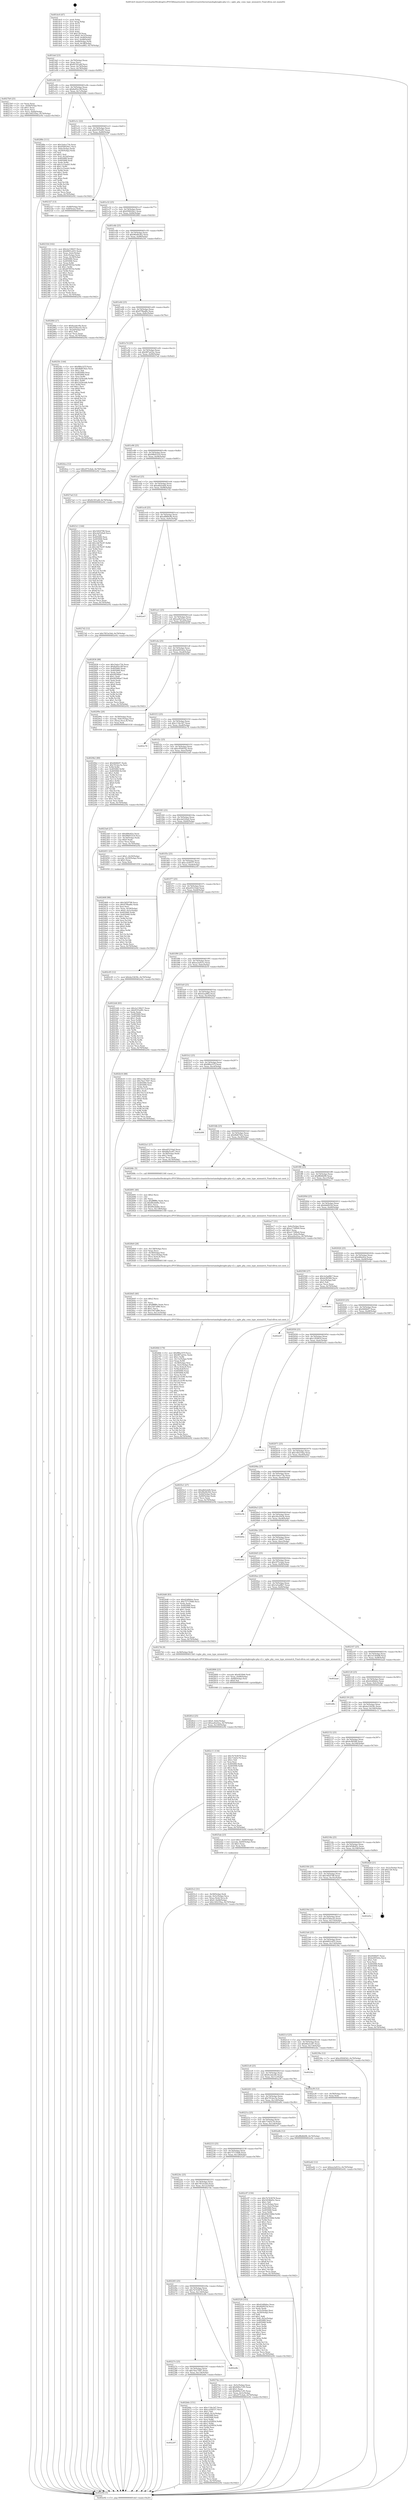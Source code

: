 digraph "0x401dc0" {
  label = "0x401dc0 (/mnt/c/Users/mathe/Desktop/tcc/POCII/binaries/extr_linuxdriversnetethernetamdxgbexgbe-phy-v2.c_xgbe_phy_conn_type_mismatch_Final-ollvm.out::main(0))"
  labelloc = "t"
  node[shape=record]

  Entry [label="",width=0.3,height=0.3,shape=circle,fillcolor=black,style=filled]
  "0x401def" [label="{
     0x401def [23]\l
     | [instrs]\l
     &nbsp;&nbsp;0x401def \<+3\>: mov -0x70(%rbp),%eax\l
     &nbsp;&nbsp;0x401df2 \<+2\>: mov %eax,%ecx\l
     &nbsp;&nbsp;0x401df4 \<+6\>: sub $0x82301a6f,%ecx\l
     &nbsp;&nbsp;0x401dfa \<+3\>: mov %eax,-0x74(%rbp)\l
     &nbsp;&nbsp;0x401dfd \<+3\>: mov %ecx,-0x78(%rbp)\l
     &nbsp;&nbsp;0x401e00 \<+6\>: je 00000000004027b9 \<main+0x9f9\>\l
  }"]
  "0x4027b9" [label="{
     0x4027b9 [25]\l
     | [instrs]\l
     &nbsp;&nbsp;0x4027b9 \<+2\>: xor %eax,%eax\l
     &nbsp;&nbsp;0x4027bb \<+3\>: mov -0x64(%rbp),%ecx\l
     &nbsp;&nbsp;0x4027be \<+3\>: sub $0x1,%eax\l
     &nbsp;&nbsp;0x4027c1 \<+2\>: sub %eax,%ecx\l
     &nbsp;&nbsp;0x4027c3 \<+3\>: mov %ecx,-0x64(%rbp)\l
     &nbsp;&nbsp;0x4027c6 \<+7\>: movl $0x140235ba,-0x70(%rbp)\l
     &nbsp;&nbsp;0x4027cd \<+5\>: jmp 0000000000402e92 \<main+0x10d2\>\l
  }"]
  "0x401e06" [label="{
     0x401e06 [22]\l
     | [instrs]\l
     &nbsp;&nbsp;0x401e06 \<+5\>: jmp 0000000000401e0b \<main+0x4b\>\l
     &nbsp;&nbsp;0x401e0b \<+3\>: mov -0x74(%rbp),%eax\l
     &nbsp;&nbsp;0x401e0e \<+5\>: sub $0x8a95e18f,%eax\l
     &nbsp;&nbsp;0x401e13 \<+3\>: mov %eax,-0x7c(%rbp)\l
     &nbsp;&nbsp;0x401e16 \<+6\>: je 000000000040288e \<main+0xace\>\l
  }"]
  Exit [label="",width=0.3,height=0.3,shape=circle,fillcolor=black,style=filled,peripheries=2]
  "0x40288e" [label="{
     0x40288e [111]\l
     | [instrs]\l
     &nbsp;&nbsp;0x40288e \<+5\>: mov $0x1bdce73b,%eax\l
     &nbsp;&nbsp;0x402893 \<+5\>: mov $0x956029e1,%ecx\l
     &nbsp;&nbsp;0x402898 \<+3\>: mov -0x6c(%rbp),%edx\l
     &nbsp;&nbsp;0x40289b \<+3\>: cmp -0x50(%rbp),%edx\l
     &nbsp;&nbsp;0x40289e \<+4\>: setl %sil\l
     &nbsp;&nbsp;0x4028a2 \<+4\>: and $0x1,%sil\l
     &nbsp;&nbsp;0x4028a6 \<+4\>: mov %sil,-0x2d(%rbp)\l
     &nbsp;&nbsp;0x4028aa \<+7\>: mov 0x405060,%edx\l
     &nbsp;&nbsp;0x4028b1 \<+7\>: mov 0x405068,%edi\l
     &nbsp;&nbsp;0x4028b8 \<+3\>: mov %edx,%r8d\l
     &nbsp;&nbsp;0x4028bb \<+7\>: add $0x1e33aeb5,%r8d\l
     &nbsp;&nbsp;0x4028c2 \<+4\>: sub $0x1,%r8d\l
     &nbsp;&nbsp;0x4028c6 \<+7\>: sub $0x1e33aeb5,%r8d\l
     &nbsp;&nbsp;0x4028cd \<+4\>: imul %r8d,%edx\l
     &nbsp;&nbsp;0x4028d1 \<+3\>: and $0x1,%edx\l
     &nbsp;&nbsp;0x4028d4 \<+3\>: cmp $0x0,%edx\l
     &nbsp;&nbsp;0x4028d7 \<+4\>: sete %sil\l
     &nbsp;&nbsp;0x4028db \<+3\>: cmp $0xa,%edi\l
     &nbsp;&nbsp;0x4028de \<+4\>: setl %r9b\l
     &nbsp;&nbsp;0x4028e2 \<+3\>: mov %sil,%r10b\l
     &nbsp;&nbsp;0x4028e5 \<+3\>: and %r9b,%r10b\l
     &nbsp;&nbsp;0x4028e8 \<+3\>: xor %r9b,%sil\l
     &nbsp;&nbsp;0x4028eb \<+3\>: or %sil,%r10b\l
     &nbsp;&nbsp;0x4028ee \<+4\>: test $0x1,%r10b\l
     &nbsp;&nbsp;0x4028f2 \<+3\>: cmovne %ecx,%eax\l
     &nbsp;&nbsp;0x4028f5 \<+3\>: mov %eax,-0x70(%rbp)\l
     &nbsp;&nbsp;0x4028f8 \<+5\>: jmp 0000000000402e92 \<main+0x10d2\>\l
  }"]
  "0x401e1c" [label="{
     0x401e1c [22]\l
     | [instrs]\l
     &nbsp;&nbsp;0x401e1c \<+5\>: jmp 0000000000401e21 \<main+0x61\>\l
     &nbsp;&nbsp;0x401e21 \<+3\>: mov -0x74(%rbp),%eax\l
     &nbsp;&nbsp;0x401e24 \<+5\>: sub $0x9355ef91,%eax\l
     &nbsp;&nbsp;0x401e29 \<+3\>: mov %eax,-0x80(%rbp)\l
     &nbsp;&nbsp;0x401e2c \<+6\>: je 0000000000402327 \<main+0x567\>\l
  }"]
  "0x402297" [label="{
     0x402297\l
  }", style=dashed]
  "0x402327" [label="{
     0x402327 [13]\l
     | [instrs]\l
     &nbsp;&nbsp;0x402327 \<+4\>: mov -0x48(%rbp),%rax\l
     &nbsp;&nbsp;0x40232b \<+4\>: mov 0x8(%rax),%rdi\l
     &nbsp;&nbsp;0x40232f \<+5\>: call 0000000000401060 \<atoi@plt\>\l
     | [calls]\l
     &nbsp;&nbsp;0x401060 \{1\} (unknown)\l
  }"]
  "0x401e32" [label="{
     0x401e32 [25]\l
     | [instrs]\l
     &nbsp;&nbsp;0x401e32 \<+5\>: jmp 0000000000401e37 \<main+0x77\>\l
     &nbsp;&nbsp;0x401e37 \<+3\>: mov -0x74(%rbp),%eax\l
     &nbsp;&nbsp;0x401e3a \<+5\>: sub $0x956029e1,%eax\l
     &nbsp;&nbsp;0x401e3f \<+6\>: mov %eax,-0x84(%rbp)\l
     &nbsp;&nbsp;0x401e45 \<+6\>: je 00000000004028fd \<main+0xb3d\>\l
  }"]
  "0x402b6e" [label="{
     0x402b6e [151]\l
     | [instrs]\l
     &nbsp;&nbsp;0x402b6e \<+5\>: mov $0xc134e3d7,%eax\l
     &nbsp;&nbsp;0x402b73 \<+5\>: mov $0xccd36537,%ecx\l
     &nbsp;&nbsp;0x402b78 \<+2\>: mov $0x1,%dl\l
     &nbsp;&nbsp;0x402b7a \<+7\>: movl $0x0,-0x3c(%rbp)\l
     &nbsp;&nbsp;0x402b81 \<+7\>: mov 0x405060,%esi\l
     &nbsp;&nbsp;0x402b88 \<+7\>: mov 0x405068,%edi\l
     &nbsp;&nbsp;0x402b8f \<+3\>: mov %esi,%r8d\l
     &nbsp;&nbsp;0x402b92 \<+7\>: sub $0x5cd2995d,%r8d\l
     &nbsp;&nbsp;0x402b99 \<+4\>: sub $0x1,%r8d\l
     &nbsp;&nbsp;0x402b9d \<+7\>: add $0x5cd2995d,%r8d\l
     &nbsp;&nbsp;0x402ba4 \<+4\>: imul %r8d,%esi\l
     &nbsp;&nbsp;0x402ba8 \<+3\>: and $0x1,%esi\l
     &nbsp;&nbsp;0x402bab \<+3\>: cmp $0x0,%esi\l
     &nbsp;&nbsp;0x402bae \<+4\>: sete %r9b\l
     &nbsp;&nbsp;0x402bb2 \<+3\>: cmp $0xa,%edi\l
     &nbsp;&nbsp;0x402bb5 \<+4\>: setl %r10b\l
     &nbsp;&nbsp;0x402bb9 \<+3\>: mov %r9b,%r11b\l
     &nbsp;&nbsp;0x402bbc \<+4\>: xor $0xff,%r11b\l
     &nbsp;&nbsp;0x402bc0 \<+3\>: mov %r10b,%bl\l
     &nbsp;&nbsp;0x402bc3 \<+3\>: xor $0xff,%bl\l
     &nbsp;&nbsp;0x402bc6 \<+3\>: xor $0x1,%dl\l
     &nbsp;&nbsp;0x402bc9 \<+3\>: mov %r11b,%r14b\l
     &nbsp;&nbsp;0x402bcc \<+4\>: and $0xff,%r14b\l
     &nbsp;&nbsp;0x402bd0 \<+3\>: and %dl,%r9b\l
     &nbsp;&nbsp;0x402bd3 \<+3\>: mov %bl,%r15b\l
     &nbsp;&nbsp;0x402bd6 \<+4\>: and $0xff,%r15b\l
     &nbsp;&nbsp;0x402bda \<+3\>: and %dl,%r10b\l
     &nbsp;&nbsp;0x402bdd \<+3\>: or %r9b,%r14b\l
     &nbsp;&nbsp;0x402be0 \<+3\>: or %r10b,%r15b\l
     &nbsp;&nbsp;0x402be3 \<+3\>: xor %r15b,%r14b\l
     &nbsp;&nbsp;0x402be6 \<+3\>: or %bl,%r11b\l
     &nbsp;&nbsp;0x402be9 \<+4\>: xor $0xff,%r11b\l
     &nbsp;&nbsp;0x402bed \<+3\>: or $0x1,%dl\l
     &nbsp;&nbsp;0x402bf0 \<+3\>: and %dl,%r11b\l
     &nbsp;&nbsp;0x402bf3 \<+3\>: or %r11b,%r14b\l
     &nbsp;&nbsp;0x402bf6 \<+4\>: test $0x1,%r14b\l
     &nbsp;&nbsp;0x402bfa \<+3\>: cmovne %ecx,%eax\l
     &nbsp;&nbsp;0x402bfd \<+3\>: mov %eax,-0x70(%rbp)\l
     &nbsp;&nbsp;0x402c00 \<+5\>: jmp 0000000000402e92 \<main+0x10d2\>\l
  }"]
  "0x4028fd" [label="{
     0x4028fd [27]\l
     | [instrs]\l
     &nbsp;&nbsp;0x4028fd \<+5\>: mov $0x6cedec6b,%eax\l
     &nbsp;&nbsp;0x402902 \<+5\>: mov $0x5556acd3,%ecx\l
     &nbsp;&nbsp;0x402907 \<+3\>: mov -0x2d(%rbp),%dl\l
     &nbsp;&nbsp;0x40290a \<+3\>: test $0x1,%dl\l
     &nbsp;&nbsp;0x40290d \<+3\>: cmovne %ecx,%eax\l
     &nbsp;&nbsp;0x402910 \<+3\>: mov %eax,-0x70(%rbp)\l
     &nbsp;&nbsp;0x402913 \<+5\>: jmp 0000000000402e92 \<main+0x10d2\>\l
  }"]
  "0x401e4b" [label="{
     0x401e4b [25]\l
     | [instrs]\l
     &nbsp;&nbsp;0x401e4b \<+5\>: jmp 0000000000401e50 \<main+0x90\>\l
     &nbsp;&nbsp;0x401e50 \<+3\>: mov -0x74(%rbp),%eax\l
     &nbsp;&nbsp;0x401e53 \<+5\>: sub $0x96e6b362,%eax\l
     &nbsp;&nbsp;0x401e58 \<+6\>: mov %eax,-0x88(%rbp)\l
     &nbsp;&nbsp;0x401e5e \<+6\>: je 00000000004025fc \<main+0x83c\>\l
  }"]
  "0x40227e" [label="{
     0x40227e [25]\l
     | [instrs]\l
     &nbsp;&nbsp;0x40227e \<+5\>: jmp 0000000000402283 \<main+0x4c3\>\l
     &nbsp;&nbsp;0x402283 \<+3\>: mov -0x74(%rbp),%eax\l
     &nbsp;&nbsp;0x402286 \<+5\>: sub $0x7ba17047,%eax\l
     &nbsp;&nbsp;0x40228b \<+6\>: mov %eax,-0x134(%rbp)\l
     &nbsp;&nbsp;0x402291 \<+6\>: je 0000000000402b6e \<main+0xdae\>\l
  }"]
  "0x4025fc" [label="{
     0x4025fc [144]\l
     | [instrs]\l
     &nbsp;&nbsp;0x4025fc \<+5\>: mov $0xf86a107f,%eax\l
     &nbsp;&nbsp;0x402601 \<+5\>: mov $0xf8d6782e,%ecx\l
     &nbsp;&nbsp;0x402606 \<+2\>: mov $0x1,%dl\l
     &nbsp;&nbsp;0x402608 \<+7\>: mov 0x405060,%esi\l
     &nbsp;&nbsp;0x40260f \<+7\>: mov 0x405068,%edi\l
     &nbsp;&nbsp;0x402616 \<+3\>: mov %esi,%r8d\l
     &nbsp;&nbsp;0x402619 \<+7\>: add $0x1d24eadb,%r8d\l
     &nbsp;&nbsp;0x402620 \<+4\>: sub $0x1,%r8d\l
     &nbsp;&nbsp;0x402624 \<+7\>: sub $0x1d24eadb,%r8d\l
     &nbsp;&nbsp;0x40262b \<+4\>: imul %r8d,%esi\l
     &nbsp;&nbsp;0x40262f \<+3\>: and $0x1,%esi\l
     &nbsp;&nbsp;0x402632 \<+3\>: cmp $0x0,%esi\l
     &nbsp;&nbsp;0x402635 \<+4\>: sete %r9b\l
     &nbsp;&nbsp;0x402639 \<+3\>: cmp $0xa,%edi\l
     &nbsp;&nbsp;0x40263c \<+4\>: setl %r10b\l
     &nbsp;&nbsp;0x402640 \<+3\>: mov %r9b,%r11b\l
     &nbsp;&nbsp;0x402643 \<+4\>: xor $0xff,%r11b\l
     &nbsp;&nbsp;0x402647 \<+3\>: mov %r10b,%bl\l
     &nbsp;&nbsp;0x40264a \<+3\>: xor $0xff,%bl\l
     &nbsp;&nbsp;0x40264d \<+3\>: xor $0x1,%dl\l
     &nbsp;&nbsp;0x402650 \<+3\>: mov %r11b,%r14b\l
     &nbsp;&nbsp;0x402653 \<+4\>: and $0xff,%r14b\l
     &nbsp;&nbsp;0x402657 \<+3\>: and %dl,%r9b\l
     &nbsp;&nbsp;0x40265a \<+3\>: mov %bl,%r15b\l
     &nbsp;&nbsp;0x40265d \<+4\>: and $0xff,%r15b\l
     &nbsp;&nbsp;0x402661 \<+3\>: and %dl,%r10b\l
     &nbsp;&nbsp;0x402664 \<+3\>: or %r9b,%r14b\l
     &nbsp;&nbsp;0x402667 \<+3\>: or %r10b,%r15b\l
     &nbsp;&nbsp;0x40266a \<+3\>: xor %r15b,%r14b\l
     &nbsp;&nbsp;0x40266d \<+3\>: or %bl,%r11b\l
     &nbsp;&nbsp;0x402670 \<+4\>: xor $0xff,%r11b\l
     &nbsp;&nbsp;0x402674 \<+3\>: or $0x1,%dl\l
     &nbsp;&nbsp;0x402677 \<+3\>: and %dl,%r11b\l
     &nbsp;&nbsp;0x40267a \<+3\>: or %r11b,%r14b\l
     &nbsp;&nbsp;0x40267d \<+4\>: test $0x1,%r14b\l
     &nbsp;&nbsp;0x402681 \<+3\>: cmovne %ecx,%eax\l
     &nbsp;&nbsp;0x402684 \<+3\>: mov %eax,-0x70(%rbp)\l
     &nbsp;&nbsp;0x402687 \<+5\>: jmp 0000000000402e92 \<main+0x10d2\>\l
  }"]
  "0x401e64" [label="{
     0x401e64 [25]\l
     | [instrs]\l
     &nbsp;&nbsp;0x401e64 \<+5\>: jmp 0000000000401e69 \<main+0xa9\>\l
     &nbsp;&nbsp;0x401e69 \<+3\>: mov -0x74(%rbp),%eax\l
     &nbsp;&nbsp;0x401e6c \<+5\>: sub $0x979ba8fe,%eax\l
     &nbsp;&nbsp;0x401e71 \<+6\>: mov %eax,-0x8c(%rbp)\l
     &nbsp;&nbsp;0x401e77 \<+6\>: je 00000000004024ca \<main+0x70a\>\l
  }"]
  "0x402e8b" [label="{
     0x402e8b\l
  }", style=dashed]
  "0x4024ca" [label="{
     0x4024ca [12]\l
     | [instrs]\l
     &nbsp;&nbsp;0x4024ca \<+7\>: movl $0x2f75c4ab,-0x70(%rbp)\l
     &nbsp;&nbsp;0x4024d1 \<+5\>: jmp 0000000000402e92 \<main+0x10d2\>\l
  }"]
  "0x401e7d" [label="{
     0x401e7d [25]\l
     | [instrs]\l
     &nbsp;&nbsp;0x401e7d \<+5\>: jmp 0000000000401e82 \<main+0xc2\>\l
     &nbsp;&nbsp;0x401e82 \<+3\>: mov -0x74(%rbp),%eax\l
     &nbsp;&nbsp;0x401e85 \<+5\>: sub $0x987ad1bc,%eax\l
     &nbsp;&nbsp;0x401e8a \<+6\>: mov %eax,-0x90(%rbp)\l
     &nbsp;&nbsp;0x401e90 \<+6\>: je 00000000004027ad \<main+0x9ed\>\l
  }"]
  "0x402a42" [label="{
     0x402a42 [12]\l
     | [instrs]\l
     &nbsp;&nbsp;0x402a42 \<+7\>: movl $0xea3a931e,-0x70(%rbp)\l
     &nbsp;&nbsp;0x402a49 \<+5\>: jmp 0000000000402e92 \<main+0x10d2\>\l
  }"]
  "0x4027ad" [label="{
     0x4027ad [12]\l
     | [instrs]\l
     &nbsp;&nbsp;0x4027ad \<+7\>: movl $0x82301a6f,-0x70(%rbp)\l
     &nbsp;&nbsp;0x4027b4 \<+5\>: jmp 0000000000402e92 \<main+0x10d2\>\l
  }"]
  "0x401e96" [label="{
     0x401e96 [25]\l
     | [instrs]\l
     &nbsp;&nbsp;0x401e96 \<+5\>: jmp 0000000000401e9b \<main+0xdb\>\l
     &nbsp;&nbsp;0x401e9b \<+3\>: mov -0x74(%rbp),%eax\l
     &nbsp;&nbsp;0x401e9e \<+5\>: sub $0x99b933c9,%eax\l
     &nbsp;&nbsp;0x401ea3 \<+6\>: mov %eax,-0x94(%rbp)\l
     &nbsp;&nbsp;0x401ea9 \<+6\>: je 00000000004023c1 \<main+0x601\>\l
  }"]
  "0x4029b2" [label="{
     0x4029b2 [89]\l
     | [instrs]\l
     &nbsp;&nbsp;0x4029b2 \<+5\>: mov $0xf446b97,%edx\l
     &nbsp;&nbsp;0x4029b7 \<+5\>: mov $0x701dec5a,%esi\l
     &nbsp;&nbsp;0x4029bc \<+3\>: xor %r8d,%r8d\l
     &nbsp;&nbsp;0x4029bf \<+8\>: mov 0x405060,%r9d\l
     &nbsp;&nbsp;0x4029c7 \<+8\>: mov 0x405068,%r10d\l
     &nbsp;&nbsp;0x4029cf \<+4\>: sub $0x1,%r8d\l
     &nbsp;&nbsp;0x4029d3 \<+3\>: mov %r9d,%r11d\l
     &nbsp;&nbsp;0x4029d6 \<+3\>: add %r8d,%r11d\l
     &nbsp;&nbsp;0x4029d9 \<+4\>: imul %r11d,%r9d\l
     &nbsp;&nbsp;0x4029dd \<+4\>: and $0x1,%r9d\l
     &nbsp;&nbsp;0x4029e1 \<+4\>: cmp $0x0,%r9d\l
     &nbsp;&nbsp;0x4029e5 \<+3\>: sete %bl\l
     &nbsp;&nbsp;0x4029e8 \<+4\>: cmp $0xa,%r10d\l
     &nbsp;&nbsp;0x4029ec \<+4\>: setl %r14b\l
     &nbsp;&nbsp;0x4029f0 \<+3\>: mov %bl,%r15b\l
     &nbsp;&nbsp;0x4029f3 \<+3\>: and %r14b,%r15b\l
     &nbsp;&nbsp;0x4029f6 \<+3\>: xor %r14b,%bl\l
     &nbsp;&nbsp;0x4029f9 \<+3\>: or %bl,%r15b\l
     &nbsp;&nbsp;0x4029fc \<+4\>: test $0x1,%r15b\l
     &nbsp;&nbsp;0x402a00 \<+3\>: cmovne %esi,%edx\l
     &nbsp;&nbsp;0x402a03 \<+3\>: mov %edx,-0x70(%rbp)\l
     &nbsp;&nbsp;0x402a06 \<+5\>: jmp 0000000000402e92 \<main+0x10d2\>\l
  }"]
  "0x4023c1" [label="{
     0x4023c1 [144]\l
     | [instrs]\l
     &nbsp;&nbsp;0x4023c1 \<+5\>: mov $0x54f2f798,%eax\l
     &nbsp;&nbsp;0x4023c6 \<+5\>: mov $0xcbd320a0,%ecx\l
     &nbsp;&nbsp;0x4023cb \<+2\>: mov $0x1,%dl\l
     &nbsp;&nbsp;0x4023cd \<+7\>: mov 0x405060,%esi\l
     &nbsp;&nbsp;0x4023d4 \<+7\>: mov 0x405068,%edi\l
     &nbsp;&nbsp;0x4023db \<+3\>: mov %esi,%r8d\l
     &nbsp;&nbsp;0x4023de \<+7\>: add $0x1db76c97,%r8d\l
     &nbsp;&nbsp;0x4023e5 \<+4\>: sub $0x1,%r8d\l
     &nbsp;&nbsp;0x4023e9 \<+7\>: sub $0x1db76c97,%r8d\l
     &nbsp;&nbsp;0x4023f0 \<+4\>: imul %r8d,%esi\l
     &nbsp;&nbsp;0x4023f4 \<+3\>: and $0x1,%esi\l
     &nbsp;&nbsp;0x4023f7 \<+3\>: cmp $0x0,%esi\l
     &nbsp;&nbsp;0x4023fa \<+4\>: sete %r9b\l
     &nbsp;&nbsp;0x4023fe \<+3\>: cmp $0xa,%edi\l
     &nbsp;&nbsp;0x402401 \<+4\>: setl %r10b\l
     &nbsp;&nbsp;0x402405 \<+3\>: mov %r9b,%r11b\l
     &nbsp;&nbsp;0x402408 \<+4\>: xor $0xff,%r11b\l
     &nbsp;&nbsp;0x40240c \<+3\>: mov %r10b,%bl\l
     &nbsp;&nbsp;0x40240f \<+3\>: xor $0xff,%bl\l
     &nbsp;&nbsp;0x402412 \<+3\>: xor $0x1,%dl\l
     &nbsp;&nbsp;0x402415 \<+3\>: mov %r11b,%r14b\l
     &nbsp;&nbsp;0x402418 \<+4\>: and $0xff,%r14b\l
     &nbsp;&nbsp;0x40241c \<+3\>: and %dl,%r9b\l
     &nbsp;&nbsp;0x40241f \<+3\>: mov %bl,%r15b\l
     &nbsp;&nbsp;0x402422 \<+4\>: and $0xff,%r15b\l
     &nbsp;&nbsp;0x402426 \<+3\>: and %dl,%r10b\l
     &nbsp;&nbsp;0x402429 \<+3\>: or %r9b,%r14b\l
     &nbsp;&nbsp;0x40242c \<+3\>: or %r10b,%r15b\l
     &nbsp;&nbsp;0x40242f \<+3\>: xor %r15b,%r14b\l
     &nbsp;&nbsp;0x402432 \<+3\>: or %bl,%r11b\l
     &nbsp;&nbsp;0x402435 \<+4\>: xor $0xff,%r11b\l
     &nbsp;&nbsp;0x402439 \<+3\>: or $0x1,%dl\l
     &nbsp;&nbsp;0x40243c \<+3\>: and %dl,%r11b\l
     &nbsp;&nbsp;0x40243f \<+3\>: or %r11b,%r14b\l
     &nbsp;&nbsp;0x402442 \<+4\>: test $0x1,%r14b\l
     &nbsp;&nbsp;0x402446 \<+3\>: cmovne %ecx,%eax\l
     &nbsp;&nbsp;0x402449 \<+3\>: mov %eax,-0x70(%rbp)\l
     &nbsp;&nbsp;0x40244c \<+5\>: jmp 0000000000402e92 \<main+0x10d2\>\l
  }"]
  "0x401eaf" [label="{
     0x401eaf [25]\l
     | [instrs]\l
     &nbsp;&nbsp;0x401eaf \<+5\>: jmp 0000000000401eb4 \<main+0xf4\>\l
     &nbsp;&nbsp;0x401eb4 \<+3\>: mov -0x74(%rbp),%eax\l
     &nbsp;&nbsp;0x401eb7 \<+5\>: sub $0xa8d2ebf4,%eax\l
     &nbsp;&nbsp;0x401ebc \<+6\>: mov %eax,-0x98(%rbp)\l
     &nbsp;&nbsp;0x401ec2 \<+6\>: je 00000000004027d2 \<main+0xa12\>\l
  }"]
  "0x40281d" [label="{
     0x40281d [25]\l
     | [instrs]\l
     &nbsp;&nbsp;0x40281d \<+7\>: movl $0x0,-0x6c(%rbp)\l
     &nbsp;&nbsp;0x402824 \<+7\>: movl $0xaa9ed3ea,-0x70(%rbp)\l
     &nbsp;&nbsp;0x40282b \<+6\>: mov %eax,-0x140(%rbp)\l
     &nbsp;&nbsp;0x402831 \<+5\>: jmp 0000000000402e92 \<main+0x10d2\>\l
  }"]
  "0x4027d2" [label="{
     0x4027d2 [12]\l
     | [instrs]\l
     &nbsp;&nbsp;0x4027d2 \<+7\>: movl $0x7853e54d,-0x70(%rbp)\l
     &nbsp;&nbsp;0x4027d9 \<+5\>: jmp 0000000000402e92 \<main+0x10d2\>\l
  }"]
  "0x401ec8" [label="{
     0x401ec8 [25]\l
     | [instrs]\l
     &nbsp;&nbsp;0x401ec8 \<+5\>: jmp 0000000000401ecd \<main+0x10d\>\l
     &nbsp;&nbsp;0x401ecd \<+3\>: mov -0x74(%rbp),%eax\l
     &nbsp;&nbsp;0x401ed0 \<+5\>: sub $0xa8f89e9b,%eax\l
     &nbsp;&nbsp;0x401ed5 \<+6\>: mov %eax,-0x9c(%rbp)\l
     &nbsp;&nbsp;0x401edb \<+6\>: je 0000000000402e67 \<main+0x10a7\>\l
  }"]
  "0x402806" [label="{
     0x402806 [23]\l
     | [instrs]\l
     &nbsp;&nbsp;0x402806 \<+10\>: movabs $0x4030b6,%rdi\l
     &nbsp;&nbsp;0x402810 \<+3\>: mov %eax,-0x68(%rbp)\l
     &nbsp;&nbsp;0x402813 \<+3\>: mov -0x68(%rbp),%esi\l
     &nbsp;&nbsp;0x402816 \<+2\>: mov $0x0,%al\l
     &nbsp;&nbsp;0x402818 \<+5\>: call 0000000000401040 \<printf@plt\>\l
     | [calls]\l
     &nbsp;&nbsp;0x401040 \{1\} (unknown)\l
  }"]
  "0x402e67" [label="{
     0x402e67\l
  }", style=dashed]
  "0x401ee1" [label="{
     0x401ee1 [25]\l
     | [instrs]\l
     &nbsp;&nbsp;0x401ee1 \<+5\>: jmp 0000000000401ee6 \<main+0x126\>\l
     &nbsp;&nbsp;0x401ee6 \<+3\>: mov -0x74(%rbp),%eax\l
     &nbsp;&nbsp;0x401ee9 \<+5\>: sub $0xaa9ed3ea,%eax\l
     &nbsp;&nbsp;0x401eee \<+6\>: mov %eax,-0xa0(%rbp)\l
     &nbsp;&nbsp;0x401ef4 \<+6\>: je 0000000000402836 \<main+0xa76\>\l
  }"]
  "0x402265" [label="{
     0x402265 [25]\l
     | [instrs]\l
     &nbsp;&nbsp;0x402265 \<+5\>: jmp 000000000040226a \<main+0x4aa\>\l
     &nbsp;&nbsp;0x40226a \<+3\>: mov -0x74(%rbp),%eax\l
     &nbsp;&nbsp;0x40226d \<+5\>: sub $0x7b743678,%eax\l
     &nbsp;&nbsp;0x402272 \<+6\>: mov %eax,-0x130(%rbp)\l
     &nbsp;&nbsp;0x402278 \<+6\>: je 0000000000402e8b \<main+0x10cb\>\l
  }"]
  "0x402836" [label="{
     0x402836 [88]\l
     | [instrs]\l
     &nbsp;&nbsp;0x402836 \<+5\>: mov $0x1bdce73b,%eax\l
     &nbsp;&nbsp;0x40283b \<+5\>: mov $0x8a95e18f,%ecx\l
     &nbsp;&nbsp;0x402840 \<+7\>: mov 0x405060,%edx\l
     &nbsp;&nbsp;0x402847 \<+7\>: mov 0x405068,%esi\l
     &nbsp;&nbsp;0x40284e \<+2\>: mov %edx,%edi\l
     &nbsp;&nbsp;0x402850 \<+6\>: add $0x94568ae7,%edi\l
     &nbsp;&nbsp;0x402856 \<+3\>: sub $0x1,%edi\l
     &nbsp;&nbsp;0x402859 \<+6\>: sub $0x94568ae7,%edi\l
     &nbsp;&nbsp;0x40285f \<+3\>: imul %edi,%edx\l
     &nbsp;&nbsp;0x402862 \<+3\>: and $0x1,%edx\l
     &nbsp;&nbsp;0x402865 \<+3\>: cmp $0x0,%edx\l
     &nbsp;&nbsp;0x402868 \<+4\>: sete %r8b\l
     &nbsp;&nbsp;0x40286c \<+3\>: cmp $0xa,%esi\l
     &nbsp;&nbsp;0x40286f \<+4\>: setl %r9b\l
     &nbsp;&nbsp;0x402873 \<+3\>: mov %r8b,%r10b\l
     &nbsp;&nbsp;0x402876 \<+3\>: and %r9b,%r10b\l
     &nbsp;&nbsp;0x402879 \<+3\>: xor %r9b,%r8b\l
     &nbsp;&nbsp;0x40287c \<+3\>: or %r8b,%r10b\l
     &nbsp;&nbsp;0x40287f \<+4\>: test $0x1,%r10b\l
     &nbsp;&nbsp;0x402883 \<+3\>: cmovne %ecx,%eax\l
     &nbsp;&nbsp;0x402886 \<+3\>: mov %eax,-0x70(%rbp)\l
     &nbsp;&nbsp;0x402889 \<+5\>: jmp 0000000000402e92 \<main+0x10d2\>\l
  }"]
  "0x401efa" [label="{
     0x401efa [25]\l
     | [instrs]\l
     &nbsp;&nbsp;0x401efa \<+5\>: jmp 0000000000401eff \<main+0x13f\>\l
     &nbsp;&nbsp;0x401eff \<+3\>: mov -0x74(%rbp),%eax\l
     &nbsp;&nbsp;0x401f02 \<+5\>: sub $0xbe605d2a,%eax\l
     &nbsp;&nbsp;0x401f07 \<+6\>: mov %eax,-0xa4(%rbp)\l
     &nbsp;&nbsp;0x401f0d \<+6\>: je 000000000040299e \<main+0xbde\>\l
  }"]
  "0x4027de" [label="{
     0x4027de [31]\l
     | [instrs]\l
     &nbsp;&nbsp;0x4027de \<+3\>: mov -0x5c(%rbp),%eax\l
     &nbsp;&nbsp;0x4027e1 \<+5\>: add $0x840a7c95,%eax\l
     &nbsp;&nbsp;0x4027e6 \<+3\>: add $0x1,%eax\l
     &nbsp;&nbsp;0x4027e9 \<+5\>: sub $0x840a7c95,%eax\l
     &nbsp;&nbsp;0x4027ee \<+3\>: mov %eax,-0x5c(%rbp)\l
     &nbsp;&nbsp;0x4027f1 \<+7\>: movl $0x2f75c4ab,-0x70(%rbp)\l
     &nbsp;&nbsp;0x4027f8 \<+5\>: jmp 0000000000402e92 \<main+0x10d2\>\l
  }"]
  "0x40299e" [label="{
     0x40299e [20]\l
     | [instrs]\l
     &nbsp;&nbsp;0x40299e \<+4\>: mov -0x58(%rbp),%rax\l
     &nbsp;&nbsp;0x4029a2 \<+4\>: movslq -0x6c(%rbp),%rcx\l
     &nbsp;&nbsp;0x4029a6 \<+4\>: mov (%rax,%rcx,8),%rax\l
     &nbsp;&nbsp;0x4029aa \<+3\>: mov %rax,%rdi\l
     &nbsp;&nbsp;0x4029ad \<+5\>: call 0000000000401030 \<free@plt\>\l
     | [calls]\l
     &nbsp;&nbsp;0x401030 \{1\} (unknown)\l
  }"]
  "0x401f13" [label="{
     0x401f13 [25]\l
     | [instrs]\l
     &nbsp;&nbsp;0x401f13 \<+5\>: jmp 0000000000401f18 \<main+0x158\>\l
     &nbsp;&nbsp;0x401f18 \<+3\>: mov -0x74(%rbp),%eax\l
     &nbsp;&nbsp;0x401f1b \<+5\>: sub $0xc134e3d7,%eax\l
     &nbsp;&nbsp;0x401f20 \<+6\>: mov %eax,-0xa8(%rbp)\l
     &nbsp;&nbsp;0x401f26 \<+6\>: je 0000000000402e78 \<main+0x10b8\>\l
  }"]
  "0x4026fd" [label="{
     0x4026fd [176]\l
     | [instrs]\l
     &nbsp;&nbsp;0x4026fd \<+5\>: mov $0xf86a107f,%ecx\l
     &nbsp;&nbsp;0x402702 \<+5\>: mov $0x987ad1bc,%edx\l
     &nbsp;&nbsp;0x402707 \<+3\>: mov $0x1,%r8b\l
     &nbsp;&nbsp;0x40270a \<+7\>: mov -0x13c(%rbp),%r9d\l
     &nbsp;&nbsp;0x402711 \<+4\>: imul %eax,%r9d\l
     &nbsp;&nbsp;0x402715 \<+4\>: mov -0x58(%rbp),%rsi\l
     &nbsp;&nbsp;0x402719 \<+4\>: movslq -0x5c(%rbp),%rdi\l
     &nbsp;&nbsp;0x40271d \<+4\>: mov (%rsi,%rdi,8),%rsi\l
     &nbsp;&nbsp;0x402721 \<+4\>: mov %r9d,0x4(%rsi)\l
     &nbsp;&nbsp;0x402725 \<+7\>: mov 0x405060,%eax\l
     &nbsp;&nbsp;0x40272c \<+8\>: mov 0x405068,%r9d\l
     &nbsp;&nbsp;0x402734 \<+3\>: mov %eax,%r10d\l
     &nbsp;&nbsp;0x402737 \<+7\>: add $0xcf1cf199,%r10d\l
     &nbsp;&nbsp;0x40273e \<+4\>: sub $0x1,%r10d\l
     &nbsp;&nbsp;0x402742 \<+7\>: sub $0xcf1cf199,%r10d\l
     &nbsp;&nbsp;0x402749 \<+4\>: imul %r10d,%eax\l
     &nbsp;&nbsp;0x40274d \<+3\>: and $0x1,%eax\l
     &nbsp;&nbsp;0x402750 \<+3\>: cmp $0x0,%eax\l
     &nbsp;&nbsp;0x402753 \<+4\>: sete %r11b\l
     &nbsp;&nbsp;0x402757 \<+4\>: cmp $0xa,%r9d\l
     &nbsp;&nbsp;0x40275b \<+3\>: setl %bl\l
     &nbsp;&nbsp;0x40275e \<+3\>: mov %r11b,%r14b\l
     &nbsp;&nbsp;0x402761 \<+4\>: xor $0xff,%r14b\l
     &nbsp;&nbsp;0x402765 \<+3\>: mov %bl,%r15b\l
     &nbsp;&nbsp;0x402768 \<+4\>: xor $0xff,%r15b\l
     &nbsp;&nbsp;0x40276c \<+4\>: xor $0x1,%r8b\l
     &nbsp;&nbsp;0x402770 \<+3\>: mov %r14b,%r12b\l
     &nbsp;&nbsp;0x402773 \<+4\>: and $0xff,%r12b\l
     &nbsp;&nbsp;0x402777 \<+3\>: and %r8b,%r11b\l
     &nbsp;&nbsp;0x40277a \<+3\>: mov %r15b,%r13b\l
     &nbsp;&nbsp;0x40277d \<+4\>: and $0xff,%r13b\l
     &nbsp;&nbsp;0x402781 \<+3\>: and %r8b,%bl\l
     &nbsp;&nbsp;0x402784 \<+3\>: or %r11b,%r12b\l
     &nbsp;&nbsp;0x402787 \<+3\>: or %bl,%r13b\l
     &nbsp;&nbsp;0x40278a \<+3\>: xor %r13b,%r12b\l
     &nbsp;&nbsp;0x40278d \<+3\>: or %r15b,%r14b\l
     &nbsp;&nbsp;0x402790 \<+4\>: xor $0xff,%r14b\l
     &nbsp;&nbsp;0x402794 \<+4\>: or $0x1,%r8b\l
     &nbsp;&nbsp;0x402798 \<+3\>: and %r8b,%r14b\l
     &nbsp;&nbsp;0x40279b \<+3\>: or %r14b,%r12b\l
     &nbsp;&nbsp;0x40279e \<+4\>: test $0x1,%r12b\l
     &nbsp;&nbsp;0x4027a2 \<+3\>: cmovne %edx,%ecx\l
     &nbsp;&nbsp;0x4027a5 \<+3\>: mov %ecx,-0x70(%rbp)\l
     &nbsp;&nbsp;0x4027a8 \<+5\>: jmp 0000000000402e92 \<main+0x10d2\>\l
  }"]
  "0x402e78" [label="{
     0x402e78\l
  }", style=dashed]
  "0x401f2c" [label="{
     0x401f2c [25]\l
     | [instrs]\l
     &nbsp;&nbsp;0x401f2c \<+5\>: jmp 0000000000401f31 \<main+0x171\>\l
     &nbsp;&nbsp;0x401f31 \<+3\>: mov -0x74(%rbp),%eax\l
     &nbsp;&nbsp;0x401f34 \<+5\>: sub $0xc9504542,%eax\l
     &nbsp;&nbsp;0x401f39 \<+6\>: mov %eax,-0xac(%rbp)\l
     &nbsp;&nbsp;0x401f3f \<+6\>: je 00000000004023a6 \<main+0x5e6\>\l
  }"]
  "0x4026d5" [label="{
     0x4026d5 [40]\l
     | [instrs]\l
     &nbsp;&nbsp;0x4026d5 \<+5\>: mov $0x2,%ecx\l
     &nbsp;&nbsp;0x4026da \<+1\>: cltd\l
     &nbsp;&nbsp;0x4026db \<+2\>: idiv %ecx\l
     &nbsp;&nbsp;0x4026dd \<+6\>: imul $0xfffffffe,%edx,%ecx\l
     &nbsp;&nbsp;0x4026e3 \<+6\>: sub $0x3587af86,%ecx\l
     &nbsp;&nbsp;0x4026e9 \<+3\>: add $0x1,%ecx\l
     &nbsp;&nbsp;0x4026ec \<+6\>: add $0x3587af86,%ecx\l
     &nbsp;&nbsp;0x4026f2 \<+6\>: mov %ecx,-0x13c(%rbp)\l
     &nbsp;&nbsp;0x4026f8 \<+5\>: call 0000000000401160 \<next_i\>\l
     | [calls]\l
     &nbsp;&nbsp;0x401160 \{1\} (/mnt/c/Users/mathe/Desktop/tcc/POCII/binaries/extr_linuxdriversnetethernetamdxgbexgbe-phy-v2.c_xgbe_phy_conn_type_mismatch_Final-ollvm.out::next_i)\l
  }"]
  "0x4023a6" [label="{
     0x4023a6 [27]\l
     | [instrs]\l
     &nbsp;&nbsp;0x4023a6 \<+5\>: mov $0xd84e82a,%eax\l
     &nbsp;&nbsp;0x4023ab \<+5\>: mov $0x99b933c9,%ecx\l
     &nbsp;&nbsp;0x4023b0 \<+3\>: mov -0x34(%rbp),%edx\l
     &nbsp;&nbsp;0x4023b3 \<+3\>: cmp $0x0,%edx\l
     &nbsp;&nbsp;0x4023b6 \<+3\>: cmove %ecx,%eax\l
     &nbsp;&nbsp;0x4023b9 \<+3\>: mov %eax,-0x70(%rbp)\l
     &nbsp;&nbsp;0x4023bc \<+5\>: jmp 0000000000402e92 \<main+0x10d2\>\l
  }"]
  "0x401f45" [label="{
     0x401f45 [25]\l
     | [instrs]\l
     &nbsp;&nbsp;0x401f45 \<+5\>: jmp 0000000000401f4a \<main+0x18a\>\l
     &nbsp;&nbsp;0x401f4a \<+3\>: mov -0x74(%rbp),%eax\l
     &nbsp;&nbsp;0x401f4d \<+5\>: sub $0xcbd320a0,%eax\l
     &nbsp;&nbsp;0x401f52 \<+6\>: mov %eax,-0xb0(%rbp)\l
     &nbsp;&nbsp;0x401f58 \<+6\>: je 0000000000402451 \<main+0x691\>\l
  }"]
  "0x4026b9" [label="{
     0x4026b9 [28]\l
     | [instrs]\l
     &nbsp;&nbsp;0x4026b9 \<+6\>: mov -0x138(%rbp),%ecx\l
     &nbsp;&nbsp;0x4026bf \<+3\>: imul %eax,%ecx\l
     &nbsp;&nbsp;0x4026c2 \<+4\>: mov -0x58(%rbp),%rsi\l
     &nbsp;&nbsp;0x4026c6 \<+4\>: movslq -0x5c(%rbp),%rdi\l
     &nbsp;&nbsp;0x4026ca \<+4\>: mov (%rsi,%rdi,8),%rsi\l
     &nbsp;&nbsp;0x4026ce \<+2\>: mov %ecx,(%rsi)\l
     &nbsp;&nbsp;0x4026d0 \<+5\>: call 0000000000401160 \<next_i\>\l
     | [calls]\l
     &nbsp;&nbsp;0x401160 \{1\} (/mnt/c/Users/mathe/Desktop/tcc/POCII/binaries/extr_linuxdriversnetethernetamdxgbexgbe-phy-v2.c_xgbe_phy_conn_type_mismatch_Final-ollvm.out::next_i)\l
  }"]
  "0x402451" [label="{
     0x402451 [23]\l
     | [instrs]\l
     &nbsp;&nbsp;0x402451 \<+7\>: movl $0x1,-0x50(%rbp)\l
     &nbsp;&nbsp;0x402458 \<+4\>: movslq -0x50(%rbp),%rax\l
     &nbsp;&nbsp;0x40245c \<+4\>: shl $0x3,%rax\l
     &nbsp;&nbsp;0x402460 \<+3\>: mov %rax,%rdi\l
     &nbsp;&nbsp;0x402463 \<+5\>: call 0000000000401050 \<malloc@plt\>\l
     | [calls]\l
     &nbsp;&nbsp;0x401050 \{1\} (unknown)\l
  }"]
  "0x401f5e" [label="{
     0x401f5e [25]\l
     | [instrs]\l
     &nbsp;&nbsp;0x401f5e \<+5\>: jmp 0000000000401f63 \<main+0x1a3\>\l
     &nbsp;&nbsp;0x401f63 \<+3\>: mov -0x74(%rbp),%eax\l
     &nbsp;&nbsp;0x401f66 \<+5\>: sub $0xccd36537,%eax\l
     &nbsp;&nbsp;0x401f6b \<+6\>: mov %eax,-0xb4(%rbp)\l
     &nbsp;&nbsp;0x401f71 \<+6\>: je 0000000000402c05 \<main+0xe45\>\l
  }"]
  "0x402691" [label="{
     0x402691 [40]\l
     | [instrs]\l
     &nbsp;&nbsp;0x402691 \<+5\>: mov $0x2,%ecx\l
     &nbsp;&nbsp;0x402696 \<+1\>: cltd\l
     &nbsp;&nbsp;0x402697 \<+2\>: idiv %ecx\l
     &nbsp;&nbsp;0x402699 \<+6\>: imul $0xfffffffe,%edx,%ecx\l
     &nbsp;&nbsp;0x40269f \<+6\>: sub $0x89cbbf6e,%ecx\l
     &nbsp;&nbsp;0x4026a5 \<+3\>: add $0x1,%ecx\l
     &nbsp;&nbsp;0x4026a8 \<+6\>: add $0x89cbbf6e,%ecx\l
     &nbsp;&nbsp;0x4026ae \<+6\>: mov %ecx,-0x138(%rbp)\l
     &nbsp;&nbsp;0x4026b4 \<+5\>: call 0000000000401160 \<next_i\>\l
     | [calls]\l
     &nbsp;&nbsp;0x401160 \{1\} (/mnt/c/Users/mathe/Desktop/tcc/POCII/binaries/extr_linuxdriversnetethernetamdxgbexgbe-phy-v2.c_xgbe_phy_conn_type_mismatch_Final-ollvm.out::next_i)\l
  }"]
  "0x402c05" [label="{
     0x402c05 [12]\l
     | [instrs]\l
     &nbsp;&nbsp;0x402c05 \<+7\>: movl $0x4a33439c,-0x70(%rbp)\l
     &nbsp;&nbsp;0x402c0c \<+5\>: jmp 0000000000402e92 \<main+0x10d2\>\l
  }"]
  "0x401f77" [label="{
     0x401f77 [25]\l
     | [instrs]\l
     &nbsp;&nbsp;0x401f77 \<+5\>: jmp 0000000000401f7c \<main+0x1bc\>\l
     &nbsp;&nbsp;0x401f7c \<+3\>: mov -0x74(%rbp),%eax\l
     &nbsp;&nbsp;0x401f7f \<+5\>: sub $0xe65210a6,%eax\l
     &nbsp;&nbsp;0x401f84 \<+6\>: mov %eax,-0xb8(%rbp)\l
     &nbsp;&nbsp;0x401f8a \<+6\>: je 00000000004022d4 \<main+0x514\>\l
  }"]
  "0x4025c2" [label="{
     0x4025c2 [31]\l
     | [instrs]\l
     &nbsp;&nbsp;0x4025c2 \<+4\>: mov -0x58(%rbp),%rdi\l
     &nbsp;&nbsp;0x4025c6 \<+4\>: movslq -0x5c(%rbp),%rcx\l
     &nbsp;&nbsp;0x4025ca \<+4\>: mov %rax,(%rdi,%rcx,8)\l
     &nbsp;&nbsp;0x4025ce \<+7\>: movl $0x0,-0x64(%rbp)\l
     &nbsp;&nbsp;0x4025d5 \<+7\>: movl $0x140235ba,-0x70(%rbp)\l
     &nbsp;&nbsp;0x4025dc \<+5\>: jmp 0000000000402e92 \<main+0x10d2\>\l
  }"]
  "0x4022d4" [label="{
     0x4022d4 [83]\l
     | [instrs]\l
     &nbsp;&nbsp;0x4022d4 \<+5\>: mov $0x2a130b57,%eax\l
     &nbsp;&nbsp;0x4022d9 \<+5\>: mov $0x9355ef91,%ecx\l
     &nbsp;&nbsp;0x4022de \<+2\>: xor %edx,%edx\l
     &nbsp;&nbsp;0x4022e0 \<+7\>: mov 0x405060,%esi\l
     &nbsp;&nbsp;0x4022e7 \<+7\>: mov 0x405068,%edi\l
     &nbsp;&nbsp;0x4022ee \<+3\>: sub $0x1,%edx\l
     &nbsp;&nbsp;0x4022f1 \<+3\>: mov %esi,%r8d\l
     &nbsp;&nbsp;0x4022f4 \<+3\>: add %edx,%r8d\l
     &nbsp;&nbsp;0x4022f7 \<+4\>: imul %r8d,%esi\l
     &nbsp;&nbsp;0x4022fb \<+3\>: and $0x1,%esi\l
     &nbsp;&nbsp;0x4022fe \<+3\>: cmp $0x0,%esi\l
     &nbsp;&nbsp;0x402301 \<+4\>: sete %r9b\l
     &nbsp;&nbsp;0x402305 \<+3\>: cmp $0xa,%edi\l
     &nbsp;&nbsp;0x402308 \<+4\>: setl %r10b\l
     &nbsp;&nbsp;0x40230c \<+3\>: mov %r9b,%r11b\l
     &nbsp;&nbsp;0x40230f \<+3\>: and %r10b,%r11b\l
     &nbsp;&nbsp;0x402312 \<+3\>: xor %r10b,%r9b\l
     &nbsp;&nbsp;0x402315 \<+3\>: or %r9b,%r11b\l
     &nbsp;&nbsp;0x402318 \<+4\>: test $0x1,%r11b\l
     &nbsp;&nbsp;0x40231c \<+3\>: cmovne %ecx,%eax\l
     &nbsp;&nbsp;0x40231f \<+3\>: mov %eax,-0x70(%rbp)\l
     &nbsp;&nbsp;0x402322 \<+5\>: jmp 0000000000402e92 \<main+0x10d2\>\l
  }"]
  "0x401f90" [label="{
     0x401f90 [25]\l
     | [instrs]\l
     &nbsp;&nbsp;0x401f90 \<+5\>: jmp 0000000000401f95 \<main+0x1d5\>\l
     &nbsp;&nbsp;0x401f95 \<+3\>: mov -0x74(%rbp),%eax\l
     &nbsp;&nbsp;0x401f98 \<+5\>: sub $0xea3a931e,%eax\l
     &nbsp;&nbsp;0x401f9d \<+6\>: mov %eax,-0xbc(%rbp)\l
     &nbsp;&nbsp;0x401fa3 \<+6\>: je 0000000000402b16 \<main+0xd56\>\l
  }"]
  "0x40224c" [label="{
     0x40224c [25]\l
     | [instrs]\l
     &nbsp;&nbsp;0x40224c \<+5\>: jmp 0000000000402251 \<main+0x491\>\l
     &nbsp;&nbsp;0x402251 \<+3\>: mov -0x74(%rbp),%eax\l
     &nbsp;&nbsp;0x402254 \<+5\>: sub $0x7853e54d,%eax\l
     &nbsp;&nbsp;0x402259 \<+6\>: mov %eax,-0x12c(%rbp)\l
     &nbsp;&nbsp;0x40225f \<+6\>: je 00000000004027de \<main+0xa1e\>\l
  }"]
  "0x402b16" [label="{
     0x402b16 [88]\l
     | [instrs]\l
     &nbsp;&nbsp;0x402b16 \<+5\>: mov $0xc134e3d7,%eax\l
     &nbsp;&nbsp;0x402b1b \<+5\>: mov $0x7ba17047,%ecx\l
     &nbsp;&nbsp;0x402b20 \<+7\>: mov 0x405060,%edx\l
     &nbsp;&nbsp;0x402b27 \<+7\>: mov 0x405068,%esi\l
     &nbsp;&nbsp;0x402b2e \<+2\>: mov %edx,%edi\l
     &nbsp;&nbsp;0x402b30 \<+6\>: add $0x7f3c3c2f,%edi\l
     &nbsp;&nbsp;0x402b36 \<+3\>: sub $0x1,%edi\l
     &nbsp;&nbsp;0x402b39 \<+6\>: sub $0x7f3c3c2f,%edi\l
     &nbsp;&nbsp;0x402b3f \<+3\>: imul %edi,%edx\l
     &nbsp;&nbsp;0x402b42 \<+3\>: and $0x1,%edx\l
     &nbsp;&nbsp;0x402b45 \<+3\>: cmp $0x0,%edx\l
     &nbsp;&nbsp;0x402b48 \<+4\>: sete %r8b\l
     &nbsp;&nbsp;0x402b4c \<+3\>: cmp $0xa,%esi\l
     &nbsp;&nbsp;0x402b4f \<+4\>: setl %r9b\l
     &nbsp;&nbsp;0x402b53 \<+3\>: mov %r8b,%r10b\l
     &nbsp;&nbsp;0x402b56 \<+3\>: and %r9b,%r10b\l
     &nbsp;&nbsp;0x402b59 \<+3\>: xor %r9b,%r8b\l
     &nbsp;&nbsp;0x402b5c \<+3\>: or %r8b,%r10b\l
     &nbsp;&nbsp;0x402b5f \<+4\>: test $0x1,%r10b\l
     &nbsp;&nbsp;0x402b63 \<+3\>: cmovne %ecx,%eax\l
     &nbsp;&nbsp;0x402b66 \<+3\>: mov %eax,-0x70(%rbp)\l
     &nbsp;&nbsp;0x402b69 \<+5\>: jmp 0000000000402e92 \<main+0x10d2\>\l
  }"]
  "0x401fa9" [label="{
     0x401fa9 [25]\l
     | [instrs]\l
     &nbsp;&nbsp;0x401fa9 \<+5\>: jmp 0000000000401fae \<main+0x1ee\>\l
     &nbsp;&nbsp;0x401fae \<+3\>: mov -0x74(%rbp),%eax\l
     &nbsp;&nbsp;0x401fb1 \<+5\>: sub $0xf2ead8f2,%eax\l
     &nbsp;&nbsp;0x401fb6 \<+6\>: mov %eax,-0xc0(%rbp)\l
     &nbsp;&nbsp;0x401fbc \<+6\>: je 00000000004022a1 \<main+0x4e1\>\l
  }"]
  "0x402529" [label="{
     0x402529 [103]\l
     | [instrs]\l
     &nbsp;&nbsp;0x402529 \<+5\>: mov $0x42d0bfee,%eax\l
     &nbsp;&nbsp;0x40252e \<+5\>: mov $0x8dd925d,%ecx\l
     &nbsp;&nbsp;0x402533 \<+2\>: xor %edx,%edx\l
     &nbsp;&nbsp;0x402535 \<+3\>: mov -0x5c(%rbp),%esi\l
     &nbsp;&nbsp;0x402538 \<+3\>: cmp -0x50(%rbp),%esi\l
     &nbsp;&nbsp;0x40253b \<+4\>: setl %dil\l
     &nbsp;&nbsp;0x40253f \<+4\>: and $0x1,%dil\l
     &nbsp;&nbsp;0x402543 \<+4\>: mov %dil,-0x2e(%rbp)\l
     &nbsp;&nbsp;0x402547 \<+7\>: mov 0x405060,%esi\l
     &nbsp;&nbsp;0x40254e \<+8\>: mov 0x405068,%r8d\l
     &nbsp;&nbsp;0x402556 \<+3\>: sub $0x1,%edx\l
     &nbsp;&nbsp;0x402559 \<+3\>: mov %esi,%r9d\l
     &nbsp;&nbsp;0x40255c \<+3\>: add %edx,%r9d\l
     &nbsp;&nbsp;0x40255f \<+4\>: imul %r9d,%esi\l
     &nbsp;&nbsp;0x402563 \<+3\>: and $0x1,%esi\l
     &nbsp;&nbsp;0x402566 \<+3\>: cmp $0x0,%esi\l
     &nbsp;&nbsp;0x402569 \<+4\>: sete %dil\l
     &nbsp;&nbsp;0x40256d \<+4\>: cmp $0xa,%r8d\l
     &nbsp;&nbsp;0x402571 \<+4\>: setl %r10b\l
     &nbsp;&nbsp;0x402575 \<+3\>: mov %dil,%r11b\l
     &nbsp;&nbsp;0x402578 \<+3\>: and %r10b,%r11b\l
     &nbsp;&nbsp;0x40257b \<+3\>: xor %r10b,%dil\l
     &nbsp;&nbsp;0x40257e \<+3\>: or %dil,%r11b\l
     &nbsp;&nbsp;0x402581 \<+4\>: test $0x1,%r11b\l
     &nbsp;&nbsp;0x402585 \<+3\>: cmovne %ecx,%eax\l
     &nbsp;&nbsp;0x402588 \<+3\>: mov %eax,-0x70(%rbp)\l
     &nbsp;&nbsp;0x40258b \<+5\>: jmp 0000000000402e92 \<main+0x10d2\>\l
  }"]
  "0x4022a1" [label="{
     0x4022a1 [27]\l
     | [instrs]\l
     &nbsp;&nbsp;0x4022a1 \<+5\>: mov $0xe65210a6,%eax\l
     &nbsp;&nbsp;0x4022a6 \<+5\>: mov $0x68a5ce87,%ecx\l
     &nbsp;&nbsp;0x4022ab \<+3\>: mov -0x38(%rbp),%edx\l
     &nbsp;&nbsp;0x4022ae \<+3\>: cmp $0x2,%edx\l
     &nbsp;&nbsp;0x4022b1 \<+3\>: cmovne %ecx,%eax\l
     &nbsp;&nbsp;0x4022b4 \<+3\>: mov %eax,-0x70(%rbp)\l
     &nbsp;&nbsp;0x4022b7 \<+5\>: jmp 0000000000402e92 \<main+0x10d2\>\l
  }"]
  "0x401fc2" [label="{
     0x401fc2 [25]\l
     | [instrs]\l
     &nbsp;&nbsp;0x401fc2 \<+5\>: jmp 0000000000401fc7 \<main+0x207\>\l
     &nbsp;&nbsp;0x401fc7 \<+3\>: mov -0x74(%rbp),%eax\l
     &nbsp;&nbsp;0x401fca \<+5\>: sub $0xf86a107f,%eax\l
     &nbsp;&nbsp;0x401fcf \<+6\>: mov %eax,-0xc4(%rbp)\l
     &nbsp;&nbsp;0x401fd5 \<+6\>: je 0000000000402d98 \<main+0xfd8\>\l
  }"]
  "0x402e92" [label="{
     0x402e92 [5]\l
     | [instrs]\l
     &nbsp;&nbsp;0x402e92 \<+5\>: jmp 0000000000401def \<main+0x2f\>\l
  }"]
  "0x401dc0" [label="{
     0x401dc0 [47]\l
     | [instrs]\l
     &nbsp;&nbsp;0x401dc0 \<+1\>: push %rbp\l
     &nbsp;&nbsp;0x401dc1 \<+3\>: mov %rsp,%rbp\l
     &nbsp;&nbsp;0x401dc4 \<+2\>: push %r15\l
     &nbsp;&nbsp;0x401dc6 \<+2\>: push %r14\l
     &nbsp;&nbsp;0x401dc8 \<+2\>: push %r13\l
     &nbsp;&nbsp;0x401dca \<+2\>: push %r12\l
     &nbsp;&nbsp;0x401dcc \<+1\>: push %rbx\l
     &nbsp;&nbsp;0x401dcd \<+7\>: sub $0x128,%rsp\l
     &nbsp;&nbsp;0x401dd4 \<+7\>: movl $0x0,-0x3c(%rbp)\l
     &nbsp;&nbsp;0x401ddb \<+3\>: mov %edi,-0x40(%rbp)\l
     &nbsp;&nbsp;0x401dde \<+4\>: mov %rsi,-0x48(%rbp)\l
     &nbsp;&nbsp;0x401de2 \<+3\>: mov -0x40(%rbp),%edi\l
     &nbsp;&nbsp;0x401de5 \<+3\>: mov %edi,-0x38(%rbp)\l
     &nbsp;&nbsp;0x401de8 \<+7\>: movl $0xf2ead8f2,-0x70(%rbp)\l
  }"]
  "0x402334" [label="{
     0x402334 [102]\l
     | [instrs]\l
     &nbsp;&nbsp;0x402334 \<+5\>: mov $0x2a130b57,%ecx\l
     &nbsp;&nbsp;0x402339 \<+5\>: mov $0x6601e455,%edx\l
     &nbsp;&nbsp;0x40233e \<+3\>: mov %eax,-0x4c(%rbp)\l
     &nbsp;&nbsp;0x402341 \<+3\>: mov -0x4c(%rbp),%eax\l
     &nbsp;&nbsp;0x402344 \<+3\>: mov %eax,-0x34(%rbp)\l
     &nbsp;&nbsp;0x402347 \<+7\>: mov 0x405060,%eax\l
     &nbsp;&nbsp;0x40234e \<+7\>: mov 0x405068,%esi\l
     &nbsp;&nbsp;0x402355 \<+3\>: mov %eax,%r8d\l
     &nbsp;&nbsp;0x402358 \<+7\>: add $0xdf79f35d,%r8d\l
     &nbsp;&nbsp;0x40235f \<+4\>: sub $0x1,%r8d\l
     &nbsp;&nbsp;0x402363 \<+7\>: sub $0xdf79f35d,%r8d\l
     &nbsp;&nbsp;0x40236a \<+4\>: imul %r8d,%eax\l
     &nbsp;&nbsp;0x40236e \<+3\>: and $0x1,%eax\l
     &nbsp;&nbsp;0x402371 \<+3\>: cmp $0x0,%eax\l
     &nbsp;&nbsp;0x402374 \<+4\>: sete %r9b\l
     &nbsp;&nbsp;0x402378 \<+3\>: cmp $0xa,%esi\l
     &nbsp;&nbsp;0x40237b \<+4\>: setl %r10b\l
     &nbsp;&nbsp;0x40237f \<+3\>: mov %r9b,%r11b\l
     &nbsp;&nbsp;0x402382 \<+3\>: and %r10b,%r11b\l
     &nbsp;&nbsp;0x402385 \<+3\>: xor %r10b,%r9b\l
     &nbsp;&nbsp;0x402388 \<+3\>: or %r9b,%r11b\l
     &nbsp;&nbsp;0x40238b \<+4\>: test $0x1,%r11b\l
     &nbsp;&nbsp;0x40238f \<+3\>: cmovne %edx,%ecx\l
     &nbsp;&nbsp;0x402392 \<+3\>: mov %ecx,-0x70(%rbp)\l
     &nbsp;&nbsp;0x402395 \<+5\>: jmp 0000000000402e92 \<main+0x10d2\>\l
  }"]
  "0x402233" [label="{
     0x402233 [25]\l
     | [instrs]\l
     &nbsp;&nbsp;0x402233 \<+5\>: jmp 0000000000402238 \<main+0x478\>\l
     &nbsp;&nbsp;0x402238 \<+3\>: mov -0x74(%rbp),%eax\l
     &nbsp;&nbsp;0x40223b \<+5\>: sub $0x757159d6,%eax\l
     &nbsp;&nbsp;0x402240 \<+6\>: mov %eax,-0x128(%rbp)\l
     &nbsp;&nbsp;0x402246 \<+6\>: je 0000000000402529 \<main+0x769\>\l
  }"]
  "0x402d98" [label="{
     0x402d98\l
  }", style=dashed]
  "0x401fdb" [label="{
     0x401fdb [25]\l
     | [instrs]\l
     &nbsp;&nbsp;0x401fdb \<+5\>: jmp 0000000000401fe0 \<main+0x220\>\l
     &nbsp;&nbsp;0x401fe0 \<+3\>: mov -0x74(%rbp),%eax\l
     &nbsp;&nbsp;0x401fe3 \<+5\>: sub $0xf8d6782e,%eax\l
     &nbsp;&nbsp;0x401fe8 \<+6\>: mov %eax,-0xc8(%rbp)\l
     &nbsp;&nbsp;0x401fee \<+6\>: je 000000000040268c \<main+0x8cc\>\l
  }"]
  "0x402c97" [label="{
     0x402c97 [150]\l
     | [instrs]\l
     &nbsp;&nbsp;0x402c97 \<+5\>: mov $0x7b743678,%eax\l
     &nbsp;&nbsp;0x402c9c \<+5\>: mov $0x5458b45c,%ecx\l
     &nbsp;&nbsp;0x402ca1 \<+2\>: mov $0x1,%dl\l
     &nbsp;&nbsp;0x402ca3 \<+3\>: mov -0x3c(%rbp),%esi\l
     &nbsp;&nbsp;0x402ca6 \<+3\>: mov %esi,-0x2c(%rbp)\l
     &nbsp;&nbsp;0x402ca9 \<+7\>: mov 0x405060,%esi\l
     &nbsp;&nbsp;0x402cb0 \<+7\>: mov 0x405068,%edi\l
     &nbsp;&nbsp;0x402cb7 \<+3\>: mov %esi,%r8d\l
     &nbsp;&nbsp;0x402cba \<+7\>: add $0x89d3368d,%r8d\l
     &nbsp;&nbsp;0x402cc1 \<+4\>: sub $0x1,%r8d\l
     &nbsp;&nbsp;0x402cc5 \<+7\>: sub $0x89d3368d,%r8d\l
     &nbsp;&nbsp;0x402ccc \<+4\>: imul %r8d,%esi\l
     &nbsp;&nbsp;0x402cd0 \<+3\>: and $0x1,%esi\l
     &nbsp;&nbsp;0x402cd3 \<+3\>: cmp $0x0,%esi\l
     &nbsp;&nbsp;0x402cd6 \<+4\>: sete %r9b\l
     &nbsp;&nbsp;0x402cda \<+3\>: cmp $0xa,%edi\l
     &nbsp;&nbsp;0x402cdd \<+4\>: setl %r10b\l
     &nbsp;&nbsp;0x402ce1 \<+3\>: mov %r9b,%r11b\l
     &nbsp;&nbsp;0x402ce4 \<+4\>: xor $0xff,%r11b\l
     &nbsp;&nbsp;0x402ce8 \<+3\>: mov %r10b,%bl\l
     &nbsp;&nbsp;0x402ceb \<+3\>: xor $0xff,%bl\l
     &nbsp;&nbsp;0x402cee \<+3\>: xor $0x0,%dl\l
     &nbsp;&nbsp;0x402cf1 \<+3\>: mov %r11b,%r14b\l
     &nbsp;&nbsp;0x402cf4 \<+4\>: and $0x0,%r14b\l
     &nbsp;&nbsp;0x402cf8 \<+3\>: and %dl,%r9b\l
     &nbsp;&nbsp;0x402cfb \<+3\>: mov %bl,%r15b\l
     &nbsp;&nbsp;0x402cfe \<+4\>: and $0x0,%r15b\l
     &nbsp;&nbsp;0x402d02 \<+3\>: and %dl,%r10b\l
     &nbsp;&nbsp;0x402d05 \<+3\>: or %r9b,%r14b\l
     &nbsp;&nbsp;0x402d08 \<+3\>: or %r10b,%r15b\l
     &nbsp;&nbsp;0x402d0b \<+3\>: xor %r15b,%r14b\l
     &nbsp;&nbsp;0x402d0e \<+3\>: or %bl,%r11b\l
     &nbsp;&nbsp;0x402d11 \<+4\>: xor $0xff,%r11b\l
     &nbsp;&nbsp;0x402d15 \<+3\>: or $0x0,%dl\l
     &nbsp;&nbsp;0x402d18 \<+3\>: and %dl,%r11b\l
     &nbsp;&nbsp;0x402d1b \<+3\>: or %r11b,%r14b\l
     &nbsp;&nbsp;0x402d1e \<+4\>: test $0x1,%r14b\l
     &nbsp;&nbsp;0x402d22 \<+3\>: cmovne %ecx,%eax\l
     &nbsp;&nbsp;0x402d25 \<+3\>: mov %eax,-0x70(%rbp)\l
     &nbsp;&nbsp;0x402d28 \<+5\>: jmp 0000000000402e92 \<main+0x10d2\>\l
  }"]
  "0x40268c" [label="{
     0x40268c [5]\l
     | [instrs]\l
     &nbsp;&nbsp;0x40268c \<+5\>: call 0000000000401160 \<next_i\>\l
     | [calls]\l
     &nbsp;&nbsp;0x401160 \{1\} (/mnt/c/Users/mathe/Desktop/tcc/POCII/binaries/extr_linuxdriversnetethernetamdxgbexgbe-phy-v2.c_xgbe_phy_conn_type_mismatch_Final-ollvm.out::next_i)\l
  }"]
  "0x401ff4" [label="{
     0x401ff4 [25]\l
     | [instrs]\l
     &nbsp;&nbsp;0x401ff4 \<+5\>: jmp 0000000000401ff9 \<main+0x239\>\l
     &nbsp;&nbsp;0x401ff9 \<+3\>: mov -0x74(%rbp),%eax\l
     &nbsp;&nbsp;0x401ffc \<+5\>: sub $0xff8d8d98,%eax\l
     &nbsp;&nbsp;0x402001 \<+6\>: mov %eax,-0xcc(%rbp)\l
     &nbsp;&nbsp;0x402007 \<+6\>: je 0000000000402a17 \<main+0xc57\>\l
  }"]
  "0x40221a" [label="{
     0x40221a [25]\l
     | [instrs]\l
     &nbsp;&nbsp;0x40221a \<+5\>: jmp 000000000040221f \<main+0x45f\>\l
     &nbsp;&nbsp;0x40221f \<+3\>: mov -0x74(%rbp),%eax\l
     &nbsp;&nbsp;0x402222 \<+5\>: sub $0x714d3c70,%eax\l
     &nbsp;&nbsp;0x402227 \<+6\>: mov %eax,-0x124(%rbp)\l
     &nbsp;&nbsp;0x40222d \<+6\>: je 0000000000402c97 \<main+0xed7\>\l
  }"]
  "0x402a17" [label="{
     0x402a17 [31]\l
     | [instrs]\l
     &nbsp;&nbsp;0x402a17 \<+3\>: mov -0x6c(%rbp),%eax\l
     &nbsp;&nbsp;0x402a1a \<+5\>: add $0xa17289e6,%eax\l
     &nbsp;&nbsp;0x402a1f \<+3\>: add $0x1,%eax\l
     &nbsp;&nbsp;0x402a22 \<+5\>: sub $0xa17289e6,%eax\l
     &nbsp;&nbsp;0x402a27 \<+3\>: mov %eax,-0x6c(%rbp)\l
     &nbsp;&nbsp;0x402a2a \<+7\>: movl $0xaa9ed3ea,-0x70(%rbp)\l
     &nbsp;&nbsp;0x402a31 \<+5\>: jmp 0000000000402e92 \<main+0x10d2\>\l
  }"]
  "0x40200d" [label="{
     0x40200d [25]\l
     | [instrs]\l
     &nbsp;&nbsp;0x40200d \<+5\>: jmp 0000000000402012 \<main+0x252\>\l
     &nbsp;&nbsp;0x402012 \<+3\>: mov -0x74(%rbp),%eax\l
     &nbsp;&nbsp;0x402015 \<+5\>: sub $0x8dd925d,%eax\l
     &nbsp;&nbsp;0x40201a \<+6\>: mov %eax,-0xd0(%rbp)\l
     &nbsp;&nbsp;0x402020 \<+6\>: je 0000000000402590 \<main+0x7d0\>\l
  }"]
  "0x402a0b" [label="{
     0x402a0b [12]\l
     | [instrs]\l
     &nbsp;&nbsp;0x402a0b \<+7\>: movl $0xff8d8d98,-0x70(%rbp)\l
     &nbsp;&nbsp;0x402a12 \<+5\>: jmp 0000000000402e92 \<main+0x10d2\>\l
  }"]
  "0x402590" [label="{
     0x402590 [27]\l
     | [instrs]\l
     &nbsp;&nbsp;0x402590 \<+5\>: mov $0x3a5ad8b7,%eax\l
     &nbsp;&nbsp;0x402595 \<+5\>: mov $0x4cf0f366,%ecx\l
     &nbsp;&nbsp;0x40259a \<+3\>: mov -0x2e(%rbp),%dl\l
     &nbsp;&nbsp;0x40259d \<+3\>: test $0x1,%dl\l
     &nbsp;&nbsp;0x4025a0 \<+3\>: cmovne %ecx,%eax\l
     &nbsp;&nbsp;0x4025a3 \<+3\>: mov %eax,-0x70(%rbp)\l
     &nbsp;&nbsp;0x4025a6 \<+5\>: jmp 0000000000402e92 \<main+0x10d2\>\l
  }"]
  "0x402026" [label="{
     0x402026 [25]\l
     | [instrs]\l
     &nbsp;&nbsp;0x402026 \<+5\>: jmp 000000000040202b \<main+0x26b\>\l
     &nbsp;&nbsp;0x40202b \<+3\>: mov -0x74(%rbp),%eax\l
     &nbsp;&nbsp;0x40202e \<+5\>: sub $0xd84e82a,%eax\l
     &nbsp;&nbsp;0x402033 \<+6\>: mov %eax,-0xd4(%rbp)\l
     &nbsp;&nbsp;0x402039 \<+6\>: je 0000000000402a4e \<main+0xc8e\>\l
  }"]
  "0x402201" [label="{
     0x402201 [25]\l
     | [instrs]\l
     &nbsp;&nbsp;0x402201 \<+5\>: jmp 0000000000402206 \<main+0x446\>\l
     &nbsp;&nbsp;0x402206 \<+3\>: mov -0x74(%rbp),%eax\l
     &nbsp;&nbsp;0x402209 \<+5\>: sub $0x701dec5a,%eax\l
     &nbsp;&nbsp;0x40220e \<+6\>: mov %eax,-0x120(%rbp)\l
     &nbsp;&nbsp;0x402214 \<+6\>: je 0000000000402a0b \<main+0xc4b\>\l
  }"]
  "0x402a4e" [label="{
     0x402a4e\l
  }", style=dashed]
  "0x40203f" [label="{
     0x40203f [25]\l
     | [instrs]\l
     &nbsp;&nbsp;0x40203f \<+5\>: jmp 0000000000402044 \<main+0x284\>\l
     &nbsp;&nbsp;0x402044 \<+3\>: mov -0x74(%rbp),%eax\l
     &nbsp;&nbsp;0x402047 \<+5\>: sub $0xf446b97,%eax\l
     &nbsp;&nbsp;0x40204c \<+6\>: mov %eax,-0xd8(%rbp)\l
     &nbsp;&nbsp;0x402052 \<+6\>: je 0000000000402e47 \<main+0x1087\>\l
  }"]
  "0x402a36" [label="{
     0x402a36 [12]\l
     | [instrs]\l
     &nbsp;&nbsp;0x402a36 \<+4\>: mov -0x58(%rbp),%rax\l
     &nbsp;&nbsp;0x402a3a \<+3\>: mov %rax,%rdi\l
     &nbsp;&nbsp;0x402a3d \<+5\>: call 0000000000401030 \<free@plt\>\l
     | [calls]\l
     &nbsp;&nbsp;0x401030 \{1\} (unknown)\l
  }"]
  "0x402e47" [label="{
     0x402e47\l
  }", style=dashed]
  "0x402058" [label="{
     0x402058 [25]\l
     | [instrs]\l
     &nbsp;&nbsp;0x402058 \<+5\>: jmp 000000000040205d \<main+0x29d\>\l
     &nbsp;&nbsp;0x40205d \<+3\>: mov -0x74(%rbp),%eax\l
     &nbsp;&nbsp;0x402060 \<+5\>: sub $0x12f5f81d,%eax\l
     &nbsp;&nbsp;0x402065 \<+6\>: mov %eax,-0xdc(%rbp)\l
     &nbsp;&nbsp;0x40206b \<+6\>: je 0000000000402a5a \<main+0xc9a\>\l
  }"]
  "0x4021e8" [label="{
     0x4021e8 [25]\l
     | [instrs]\l
     &nbsp;&nbsp;0x4021e8 \<+5\>: jmp 00000000004021ed \<main+0x42d\>\l
     &nbsp;&nbsp;0x4021ed \<+3\>: mov -0x74(%rbp),%eax\l
     &nbsp;&nbsp;0x4021f0 \<+5\>: sub $0x6cedec6b,%eax\l
     &nbsp;&nbsp;0x4021f5 \<+6\>: mov %eax,-0x11c(%rbp)\l
     &nbsp;&nbsp;0x4021fb \<+6\>: je 0000000000402a36 \<main+0xc76\>\l
  }"]
  "0x402a5a" [label="{
     0x402a5a\l
  }", style=dashed]
  "0x402071" [label="{
     0x402071 [25]\l
     | [instrs]\l
     &nbsp;&nbsp;0x402071 \<+5\>: jmp 0000000000402076 \<main+0x2b6\>\l
     &nbsp;&nbsp;0x402076 \<+3\>: mov -0x74(%rbp),%eax\l
     &nbsp;&nbsp;0x402079 \<+5\>: sub $0x140235ba,%eax\l
     &nbsp;&nbsp;0x40207e \<+6\>: mov %eax,-0xe0(%rbp)\l
     &nbsp;&nbsp;0x402084 \<+6\>: je 00000000004025e1 \<main+0x821\>\l
  }"]
  "0x4022bc" [label="{
     0x4022bc\l
  }", style=dashed]
  "0x4025e1" [label="{
     0x4025e1 [27]\l
     | [instrs]\l
     &nbsp;&nbsp;0x4025e1 \<+5\>: mov $0xa8d2ebf4,%eax\l
     &nbsp;&nbsp;0x4025e6 \<+5\>: mov $0x96e6b362,%ecx\l
     &nbsp;&nbsp;0x4025eb \<+3\>: mov -0x64(%rbp),%edx\l
     &nbsp;&nbsp;0x4025ee \<+3\>: cmp -0x60(%rbp),%edx\l
     &nbsp;&nbsp;0x4025f1 \<+3\>: cmovl %ecx,%eax\l
     &nbsp;&nbsp;0x4025f4 \<+3\>: mov %eax,-0x70(%rbp)\l
     &nbsp;&nbsp;0x4025f7 \<+5\>: jmp 0000000000402e92 \<main+0x10d2\>\l
  }"]
  "0x40208a" [label="{
     0x40208a [25]\l
     | [instrs]\l
     &nbsp;&nbsp;0x40208a \<+5\>: jmp 000000000040208f \<main+0x2cf\>\l
     &nbsp;&nbsp;0x40208f \<+3\>: mov -0x74(%rbp),%eax\l
     &nbsp;&nbsp;0x402092 \<+5\>: sub $0x1bdce73b,%eax\l
     &nbsp;&nbsp;0x402097 \<+6\>: mov %eax,-0xe4(%rbp)\l
     &nbsp;&nbsp;0x40209d \<+6\>: je 0000000000402e3b \<main+0x107b\>\l
  }"]
  "0x402468" [label="{
     0x402468 [98]\l
     | [instrs]\l
     &nbsp;&nbsp;0x402468 \<+5\>: mov $0x54f2f798,%ecx\l
     &nbsp;&nbsp;0x40246d \<+5\>: mov $0x979ba8fe,%edx\l
     &nbsp;&nbsp;0x402472 \<+2\>: xor %esi,%esi\l
     &nbsp;&nbsp;0x402474 \<+4\>: mov %rax,-0x58(%rbp)\l
     &nbsp;&nbsp;0x402478 \<+7\>: movl $0x0,-0x5c(%rbp)\l
     &nbsp;&nbsp;0x40247f \<+8\>: mov 0x405060,%r8d\l
     &nbsp;&nbsp;0x402487 \<+8\>: mov 0x405068,%r9d\l
     &nbsp;&nbsp;0x40248f \<+3\>: sub $0x1,%esi\l
     &nbsp;&nbsp;0x402492 \<+3\>: mov %r8d,%r10d\l
     &nbsp;&nbsp;0x402495 \<+3\>: add %esi,%r10d\l
     &nbsp;&nbsp;0x402498 \<+4\>: imul %r10d,%r8d\l
     &nbsp;&nbsp;0x40249c \<+4\>: and $0x1,%r8d\l
     &nbsp;&nbsp;0x4024a0 \<+4\>: cmp $0x0,%r8d\l
     &nbsp;&nbsp;0x4024a4 \<+4\>: sete %r11b\l
     &nbsp;&nbsp;0x4024a8 \<+4\>: cmp $0xa,%r9d\l
     &nbsp;&nbsp;0x4024ac \<+3\>: setl %bl\l
     &nbsp;&nbsp;0x4024af \<+3\>: mov %r11b,%r14b\l
     &nbsp;&nbsp;0x4024b2 \<+3\>: and %bl,%r14b\l
     &nbsp;&nbsp;0x4024b5 \<+3\>: xor %bl,%r11b\l
     &nbsp;&nbsp;0x4024b8 \<+3\>: or %r11b,%r14b\l
     &nbsp;&nbsp;0x4024bb \<+4\>: test $0x1,%r14b\l
     &nbsp;&nbsp;0x4024bf \<+3\>: cmovne %edx,%ecx\l
     &nbsp;&nbsp;0x4024c2 \<+3\>: mov %ecx,-0x70(%rbp)\l
     &nbsp;&nbsp;0x4024c5 \<+5\>: jmp 0000000000402e92 \<main+0x10d2\>\l
  }"]
  "0x402e3b" [label="{
     0x402e3b\l
  }", style=dashed]
  "0x4020a3" [label="{
     0x4020a3 [25]\l
     | [instrs]\l
     &nbsp;&nbsp;0x4020a3 \<+5\>: jmp 00000000004020a8 \<main+0x2e8\>\l
     &nbsp;&nbsp;0x4020a8 \<+3\>: mov -0x74(%rbp),%eax\l
     &nbsp;&nbsp;0x4020ab \<+5\>: sub $0x29cd3b3b,%eax\l
     &nbsp;&nbsp;0x4020b0 \<+6\>: mov %eax,-0xe8(%rbp)\l
     &nbsp;&nbsp;0x4020b6 \<+6\>: je 0000000000402b0a \<main+0xd4a\>\l
  }"]
  "0x4021cf" [label="{
     0x4021cf [25]\l
     | [instrs]\l
     &nbsp;&nbsp;0x4021cf \<+5\>: jmp 00000000004021d4 \<main+0x414\>\l
     &nbsp;&nbsp;0x4021d4 \<+3\>: mov -0x74(%rbp),%eax\l
     &nbsp;&nbsp;0x4021d7 \<+5\>: sub $0x68a5ce87,%eax\l
     &nbsp;&nbsp;0x4021dc \<+6\>: mov %eax,-0x118(%rbp)\l
     &nbsp;&nbsp;0x4021e2 \<+6\>: je 00000000004022bc \<main+0x4fc\>\l
  }"]
  "0x402b0a" [label="{
     0x402b0a\l
  }", style=dashed]
  "0x4020bc" [label="{
     0x4020bc [25]\l
     | [instrs]\l
     &nbsp;&nbsp;0x4020bc \<+5\>: jmp 00000000004020c1 \<main+0x301\>\l
     &nbsp;&nbsp;0x4020c1 \<+3\>: mov -0x74(%rbp),%eax\l
     &nbsp;&nbsp;0x4020c4 \<+5\>: sub $0x2a130b57,%eax\l
     &nbsp;&nbsp;0x4020c9 \<+6\>: mov %eax,-0xec(%rbp)\l
     &nbsp;&nbsp;0x4020cf \<+6\>: je 0000000000402d42 \<main+0xf82\>\l
  }"]
  "0x40239a" [label="{
     0x40239a [12]\l
     | [instrs]\l
     &nbsp;&nbsp;0x40239a \<+7\>: movl $0xc9504542,-0x70(%rbp)\l
     &nbsp;&nbsp;0x4023a1 \<+5\>: jmp 0000000000402e92 \<main+0x10d2\>\l
  }"]
  "0x402d42" [label="{
     0x402d42\l
  }", style=dashed]
  "0x4020d5" [label="{
     0x4020d5 [25]\l
     | [instrs]\l
     &nbsp;&nbsp;0x4020d5 \<+5\>: jmp 00000000004020da \<main+0x31a\>\l
     &nbsp;&nbsp;0x4020da \<+3\>: mov -0x74(%rbp),%eax\l
     &nbsp;&nbsp;0x4020dd \<+5\>: sub $0x2f75c4ab,%eax\l
     &nbsp;&nbsp;0x4020e2 \<+6\>: mov %eax,-0xf0(%rbp)\l
     &nbsp;&nbsp;0x4020e8 \<+6\>: je 00000000004024d6 \<main+0x716\>\l
  }"]
  "0x4021b6" [label="{
     0x4021b6 [25]\l
     | [instrs]\l
     &nbsp;&nbsp;0x4021b6 \<+5\>: jmp 00000000004021bb \<main+0x3fb\>\l
     &nbsp;&nbsp;0x4021bb \<+3\>: mov -0x74(%rbp),%eax\l
     &nbsp;&nbsp;0x4021be \<+5\>: sub $0x6601e455,%eax\l
     &nbsp;&nbsp;0x4021c3 \<+6\>: mov %eax,-0x114(%rbp)\l
     &nbsp;&nbsp;0x4021c9 \<+6\>: je 000000000040239a \<main+0x5da\>\l
  }"]
  "0x4024d6" [label="{
     0x4024d6 [83]\l
     | [instrs]\l
     &nbsp;&nbsp;0x4024d6 \<+5\>: mov $0x42d0bfee,%eax\l
     &nbsp;&nbsp;0x4024db \<+5\>: mov $0x757159d6,%ecx\l
     &nbsp;&nbsp;0x4024e0 \<+2\>: xor %edx,%edx\l
     &nbsp;&nbsp;0x4024e2 \<+7\>: mov 0x405060,%esi\l
     &nbsp;&nbsp;0x4024e9 \<+7\>: mov 0x405068,%edi\l
     &nbsp;&nbsp;0x4024f0 \<+3\>: sub $0x1,%edx\l
     &nbsp;&nbsp;0x4024f3 \<+3\>: mov %esi,%r8d\l
     &nbsp;&nbsp;0x4024f6 \<+3\>: add %edx,%r8d\l
     &nbsp;&nbsp;0x4024f9 \<+4\>: imul %r8d,%esi\l
     &nbsp;&nbsp;0x4024fd \<+3\>: and $0x1,%esi\l
     &nbsp;&nbsp;0x402500 \<+3\>: cmp $0x0,%esi\l
     &nbsp;&nbsp;0x402503 \<+4\>: sete %r9b\l
     &nbsp;&nbsp;0x402507 \<+3\>: cmp $0xa,%edi\l
     &nbsp;&nbsp;0x40250a \<+4\>: setl %r10b\l
     &nbsp;&nbsp;0x40250e \<+3\>: mov %r9b,%r11b\l
     &nbsp;&nbsp;0x402511 \<+3\>: and %r10b,%r11b\l
     &nbsp;&nbsp;0x402514 \<+3\>: xor %r10b,%r9b\l
     &nbsp;&nbsp;0x402517 \<+3\>: or %r9b,%r11b\l
     &nbsp;&nbsp;0x40251a \<+4\>: test $0x1,%r11b\l
     &nbsp;&nbsp;0x40251e \<+3\>: cmovne %ecx,%eax\l
     &nbsp;&nbsp;0x402521 \<+3\>: mov %eax,-0x70(%rbp)\l
     &nbsp;&nbsp;0x402524 \<+5\>: jmp 0000000000402e92 \<main+0x10d2\>\l
  }"]
  "0x4020ee" [label="{
     0x4020ee [25]\l
     | [instrs]\l
     &nbsp;&nbsp;0x4020ee \<+5\>: jmp 00000000004020f3 \<main+0x333\>\l
     &nbsp;&nbsp;0x4020f3 \<+3\>: mov -0x74(%rbp),%eax\l
     &nbsp;&nbsp;0x4020f6 \<+5\>: sub $0x3a5ad8b7,%eax\l
     &nbsp;&nbsp;0x4020fb \<+6\>: mov %eax,-0xf4(%rbp)\l
     &nbsp;&nbsp;0x402101 \<+6\>: je 00000000004027fd \<main+0xa3d\>\l
  }"]
  "0x402918" [label="{
     0x402918 [134]\l
     | [instrs]\l
     &nbsp;&nbsp;0x402918 \<+5\>: mov $0xf446b97,%eax\l
     &nbsp;&nbsp;0x40291d \<+5\>: mov $0xbe605d2a,%ecx\l
     &nbsp;&nbsp;0x402922 \<+2\>: mov $0x1,%dl\l
     &nbsp;&nbsp;0x402924 \<+2\>: xor %esi,%esi\l
     &nbsp;&nbsp;0x402926 \<+7\>: mov 0x405060,%edi\l
     &nbsp;&nbsp;0x40292d \<+8\>: mov 0x405068,%r8d\l
     &nbsp;&nbsp;0x402935 \<+3\>: sub $0x1,%esi\l
     &nbsp;&nbsp;0x402938 \<+3\>: mov %edi,%r9d\l
     &nbsp;&nbsp;0x40293b \<+3\>: add %esi,%r9d\l
     &nbsp;&nbsp;0x40293e \<+4\>: imul %r9d,%edi\l
     &nbsp;&nbsp;0x402942 \<+3\>: and $0x1,%edi\l
     &nbsp;&nbsp;0x402945 \<+3\>: cmp $0x0,%edi\l
     &nbsp;&nbsp;0x402948 \<+4\>: sete %r10b\l
     &nbsp;&nbsp;0x40294c \<+4\>: cmp $0xa,%r8d\l
     &nbsp;&nbsp;0x402950 \<+4\>: setl %r11b\l
     &nbsp;&nbsp;0x402954 \<+3\>: mov %r10b,%bl\l
     &nbsp;&nbsp;0x402957 \<+3\>: xor $0xff,%bl\l
     &nbsp;&nbsp;0x40295a \<+3\>: mov %r11b,%r14b\l
     &nbsp;&nbsp;0x40295d \<+4\>: xor $0xff,%r14b\l
     &nbsp;&nbsp;0x402961 \<+3\>: xor $0x1,%dl\l
     &nbsp;&nbsp;0x402964 \<+3\>: mov %bl,%r15b\l
     &nbsp;&nbsp;0x402967 \<+4\>: and $0xff,%r15b\l
     &nbsp;&nbsp;0x40296b \<+3\>: and %dl,%r10b\l
     &nbsp;&nbsp;0x40296e \<+3\>: mov %r14b,%r12b\l
     &nbsp;&nbsp;0x402971 \<+4\>: and $0xff,%r12b\l
     &nbsp;&nbsp;0x402975 \<+3\>: and %dl,%r11b\l
     &nbsp;&nbsp;0x402978 \<+3\>: or %r10b,%r15b\l
     &nbsp;&nbsp;0x40297b \<+3\>: or %r11b,%r12b\l
     &nbsp;&nbsp;0x40297e \<+3\>: xor %r12b,%r15b\l
     &nbsp;&nbsp;0x402981 \<+3\>: or %r14b,%bl\l
     &nbsp;&nbsp;0x402984 \<+3\>: xor $0xff,%bl\l
     &nbsp;&nbsp;0x402987 \<+3\>: or $0x1,%dl\l
     &nbsp;&nbsp;0x40298a \<+2\>: and %dl,%bl\l
     &nbsp;&nbsp;0x40298c \<+3\>: or %bl,%r15b\l
     &nbsp;&nbsp;0x40298f \<+4\>: test $0x1,%r15b\l
     &nbsp;&nbsp;0x402993 \<+3\>: cmovne %ecx,%eax\l
     &nbsp;&nbsp;0x402996 \<+3\>: mov %eax,-0x70(%rbp)\l
     &nbsp;&nbsp;0x402999 \<+5\>: jmp 0000000000402e92 \<main+0x10d2\>\l
  }"]
  "0x4027fd" [label="{
     0x4027fd [9]\l
     | [instrs]\l
     &nbsp;&nbsp;0x4027fd \<+4\>: mov -0x58(%rbp),%rdi\l
     &nbsp;&nbsp;0x402801 \<+5\>: call 00000000004015b0 \<xgbe_phy_conn_type_mismatch\>\l
     | [calls]\l
     &nbsp;&nbsp;0x4015b0 \{1\} (/mnt/c/Users/mathe/Desktop/tcc/POCII/binaries/extr_linuxdriversnetethernetamdxgbexgbe-phy-v2.c_xgbe_phy_conn_type_mismatch_Final-ollvm.out::xgbe_phy_conn_type_mismatch)\l
  }"]
  "0x402107" [label="{
     0x402107 [25]\l
     | [instrs]\l
     &nbsp;&nbsp;0x402107 \<+5\>: jmp 000000000040210c \<main+0x34c\>\l
     &nbsp;&nbsp;0x40210c \<+3\>: mov -0x74(%rbp),%eax\l
     &nbsp;&nbsp;0x40210f \<+5\>: sub $0x3e536498,%eax\l
     &nbsp;&nbsp;0x402114 \<+6\>: mov %eax,-0xf8(%rbp)\l
     &nbsp;&nbsp;0x40211a \<+6\>: je 0000000000402aad \<main+0xced\>\l
  }"]
  "0x40219d" [label="{
     0x40219d [25]\l
     | [instrs]\l
     &nbsp;&nbsp;0x40219d \<+5\>: jmp 00000000004021a2 \<main+0x3e2\>\l
     &nbsp;&nbsp;0x4021a2 \<+3\>: mov -0x74(%rbp),%eax\l
     &nbsp;&nbsp;0x4021a5 \<+5\>: sub $0x5556acd3,%eax\l
     &nbsp;&nbsp;0x4021aa \<+6\>: mov %eax,-0x110(%rbp)\l
     &nbsp;&nbsp;0x4021b0 \<+6\>: je 0000000000402918 \<main+0xb58\>\l
  }"]
  "0x402aad" [label="{
     0x402aad\l
  }", style=dashed]
  "0x402120" [label="{
     0x402120 [25]\l
     | [instrs]\l
     &nbsp;&nbsp;0x402120 \<+5\>: jmp 0000000000402125 \<main+0x365\>\l
     &nbsp;&nbsp;0x402125 \<+3\>: mov -0x74(%rbp),%eax\l
     &nbsp;&nbsp;0x402128 \<+5\>: sub $0x42d0bfee,%eax\l
     &nbsp;&nbsp;0x40212d \<+6\>: mov %eax,-0xfc(%rbp)\l
     &nbsp;&nbsp;0x402133 \<+6\>: je 0000000000402d8c \<main+0xfcc\>\l
  }"]
  "0x402d5e" [label="{
     0x402d5e\l
  }", style=dashed]
  "0x402d8c" [label="{
     0x402d8c\l
  }", style=dashed]
  "0x402139" [label="{
     0x402139 [25]\l
     | [instrs]\l
     &nbsp;&nbsp;0x402139 \<+5\>: jmp 000000000040213e \<main+0x37e\>\l
     &nbsp;&nbsp;0x40213e \<+3\>: mov -0x74(%rbp),%eax\l
     &nbsp;&nbsp;0x402141 \<+5\>: sub $0x4a33439c,%eax\l
     &nbsp;&nbsp;0x402146 \<+6\>: mov %eax,-0x100(%rbp)\l
     &nbsp;&nbsp;0x40214c \<+6\>: je 0000000000402c11 \<main+0xe51\>\l
  }"]
  "0x402184" [label="{
     0x402184 [25]\l
     | [instrs]\l
     &nbsp;&nbsp;0x402184 \<+5\>: jmp 0000000000402189 \<main+0x3c9\>\l
     &nbsp;&nbsp;0x402189 \<+3\>: mov -0x74(%rbp),%eax\l
     &nbsp;&nbsp;0x40218c \<+5\>: sub $0x54f2f798,%eax\l
     &nbsp;&nbsp;0x402191 \<+6\>: mov %eax,-0x10c(%rbp)\l
     &nbsp;&nbsp;0x402197 \<+6\>: je 0000000000402d5e \<main+0xf9e\>\l
  }"]
  "0x402c11" [label="{
     0x402c11 [134]\l
     | [instrs]\l
     &nbsp;&nbsp;0x402c11 \<+5\>: mov $0x7b743678,%eax\l
     &nbsp;&nbsp;0x402c16 \<+5\>: mov $0x714d3c70,%ecx\l
     &nbsp;&nbsp;0x402c1b \<+2\>: mov $0x1,%dl\l
     &nbsp;&nbsp;0x402c1d \<+2\>: xor %esi,%esi\l
     &nbsp;&nbsp;0x402c1f \<+7\>: mov 0x405060,%edi\l
     &nbsp;&nbsp;0x402c26 \<+8\>: mov 0x405068,%r8d\l
     &nbsp;&nbsp;0x402c2e \<+3\>: sub $0x1,%esi\l
     &nbsp;&nbsp;0x402c31 \<+3\>: mov %edi,%r9d\l
     &nbsp;&nbsp;0x402c34 \<+3\>: add %esi,%r9d\l
     &nbsp;&nbsp;0x402c37 \<+4\>: imul %r9d,%edi\l
     &nbsp;&nbsp;0x402c3b \<+3\>: and $0x1,%edi\l
     &nbsp;&nbsp;0x402c3e \<+3\>: cmp $0x0,%edi\l
     &nbsp;&nbsp;0x402c41 \<+4\>: sete %r10b\l
     &nbsp;&nbsp;0x402c45 \<+4\>: cmp $0xa,%r8d\l
     &nbsp;&nbsp;0x402c49 \<+4\>: setl %r11b\l
     &nbsp;&nbsp;0x402c4d \<+3\>: mov %r10b,%bl\l
     &nbsp;&nbsp;0x402c50 \<+3\>: xor $0xff,%bl\l
     &nbsp;&nbsp;0x402c53 \<+3\>: mov %r11b,%r14b\l
     &nbsp;&nbsp;0x402c56 \<+4\>: xor $0xff,%r14b\l
     &nbsp;&nbsp;0x402c5a \<+3\>: xor $0x1,%dl\l
     &nbsp;&nbsp;0x402c5d \<+3\>: mov %bl,%r15b\l
     &nbsp;&nbsp;0x402c60 \<+4\>: and $0xff,%r15b\l
     &nbsp;&nbsp;0x402c64 \<+3\>: and %dl,%r10b\l
     &nbsp;&nbsp;0x402c67 \<+3\>: mov %r14b,%r12b\l
     &nbsp;&nbsp;0x402c6a \<+4\>: and $0xff,%r12b\l
     &nbsp;&nbsp;0x402c6e \<+3\>: and %dl,%r11b\l
     &nbsp;&nbsp;0x402c71 \<+3\>: or %r10b,%r15b\l
     &nbsp;&nbsp;0x402c74 \<+3\>: or %r11b,%r12b\l
     &nbsp;&nbsp;0x402c77 \<+3\>: xor %r12b,%r15b\l
     &nbsp;&nbsp;0x402c7a \<+3\>: or %r14b,%bl\l
     &nbsp;&nbsp;0x402c7d \<+3\>: xor $0xff,%bl\l
     &nbsp;&nbsp;0x402c80 \<+3\>: or $0x1,%dl\l
     &nbsp;&nbsp;0x402c83 \<+2\>: and %dl,%bl\l
     &nbsp;&nbsp;0x402c85 \<+3\>: or %bl,%r15b\l
     &nbsp;&nbsp;0x402c88 \<+4\>: test $0x1,%r15b\l
     &nbsp;&nbsp;0x402c8c \<+3\>: cmovne %ecx,%eax\l
     &nbsp;&nbsp;0x402c8f \<+3\>: mov %eax,-0x70(%rbp)\l
     &nbsp;&nbsp;0x402c92 \<+5\>: jmp 0000000000402e92 \<main+0x10d2\>\l
  }"]
  "0x402152" [label="{
     0x402152 [25]\l
     | [instrs]\l
     &nbsp;&nbsp;0x402152 \<+5\>: jmp 0000000000402157 \<main+0x397\>\l
     &nbsp;&nbsp;0x402157 \<+3\>: mov -0x74(%rbp),%eax\l
     &nbsp;&nbsp;0x40215a \<+5\>: sub $0x4cf0f366,%eax\l
     &nbsp;&nbsp;0x40215f \<+6\>: mov %eax,-0x104(%rbp)\l
     &nbsp;&nbsp;0x402165 \<+6\>: je 00000000004025ab \<main+0x7eb\>\l
  }"]
  "0x402d2d" [label="{
     0x402d2d [21]\l
     | [instrs]\l
     &nbsp;&nbsp;0x402d2d \<+3\>: mov -0x2c(%rbp),%eax\l
     &nbsp;&nbsp;0x402d30 \<+7\>: add $0x128,%rsp\l
     &nbsp;&nbsp;0x402d37 \<+1\>: pop %rbx\l
     &nbsp;&nbsp;0x402d38 \<+2\>: pop %r12\l
     &nbsp;&nbsp;0x402d3a \<+2\>: pop %r13\l
     &nbsp;&nbsp;0x402d3c \<+2\>: pop %r14\l
     &nbsp;&nbsp;0x402d3e \<+2\>: pop %r15\l
     &nbsp;&nbsp;0x402d40 \<+1\>: pop %rbp\l
     &nbsp;&nbsp;0x402d41 \<+1\>: ret\l
  }"]
  "0x4025ab" [label="{
     0x4025ab [23]\l
     | [instrs]\l
     &nbsp;&nbsp;0x4025ab \<+7\>: movl $0x1,-0x60(%rbp)\l
     &nbsp;&nbsp;0x4025b2 \<+4\>: movslq -0x60(%rbp),%rax\l
     &nbsp;&nbsp;0x4025b6 \<+4\>: shl $0x3,%rax\l
     &nbsp;&nbsp;0x4025ba \<+3\>: mov %rax,%rdi\l
     &nbsp;&nbsp;0x4025bd \<+5\>: call 0000000000401050 \<malloc@plt\>\l
     | [calls]\l
     &nbsp;&nbsp;0x401050 \{1\} (unknown)\l
  }"]
  "0x40216b" [label="{
     0x40216b [25]\l
     | [instrs]\l
     &nbsp;&nbsp;0x40216b \<+5\>: jmp 0000000000402170 \<main+0x3b0\>\l
     &nbsp;&nbsp;0x402170 \<+3\>: mov -0x74(%rbp),%eax\l
     &nbsp;&nbsp;0x402173 \<+5\>: sub $0x5458b45c,%eax\l
     &nbsp;&nbsp;0x402178 \<+6\>: mov %eax,-0x108(%rbp)\l
     &nbsp;&nbsp;0x40217e \<+6\>: je 0000000000402d2d \<main+0xf6d\>\l
  }"]
  Entry -> "0x401dc0" [label=" 1"]
  "0x401def" -> "0x4027b9" [label=" 1"]
  "0x401def" -> "0x401e06" [label=" 40"]
  "0x402d2d" -> Exit [label=" 1"]
  "0x401e06" -> "0x40288e" [label=" 2"]
  "0x401e06" -> "0x401e1c" [label=" 38"]
  "0x402c97" -> "0x402e92" [label=" 1"]
  "0x401e1c" -> "0x402327" [label=" 1"]
  "0x401e1c" -> "0x401e32" [label=" 37"]
  "0x402c11" -> "0x402e92" [label=" 1"]
  "0x401e32" -> "0x4028fd" [label=" 2"]
  "0x401e32" -> "0x401e4b" [label=" 35"]
  "0x402c05" -> "0x402e92" [label=" 1"]
  "0x401e4b" -> "0x4025fc" [label=" 1"]
  "0x401e4b" -> "0x401e64" [label=" 34"]
  "0x40227e" -> "0x402297" [label=" 0"]
  "0x401e64" -> "0x4024ca" [label=" 1"]
  "0x401e64" -> "0x401e7d" [label=" 33"]
  "0x40227e" -> "0x402b6e" [label=" 1"]
  "0x401e7d" -> "0x4027ad" [label=" 1"]
  "0x401e7d" -> "0x401e96" [label=" 32"]
  "0x402265" -> "0x40227e" [label=" 1"]
  "0x401e96" -> "0x4023c1" [label=" 1"]
  "0x401e96" -> "0x401eaf" [label=" 31"]
  "0x402265" -> "0x402e8b" [label=" 0"]
  "0x401eaf" -> "0x4027d2" [label=" 1"]
  "0x401eaf" -> "0x401ec8" [label=" 30"]
  "0x402b6e" -> "0x402e92" [label=" 1"]
  "0x401ec8" -> "0x402e67" [label=" 0"]
  "0x401ec8" -> "0x401ee1" [label=" 30"]
  "0x402b16" -> "0x402e92" [label=" 1"]
  "0x401ee1" -> "0x402836" [label=" 2"]
  "0x401ee1" -> "0x401efa" [label=" 28"]
  "0x402a42" -> "0x402e92" [label=" 1"]
  "0x401efa" -> "0x40299e" [label=" 1"]
  "0x401efa" -> "0x401f13" [label=" 27"]
  "0x402a36" -> "0x402a42" [label=" 1"]
  "0x401f13" -> "0x402e78" [label=" 0"]
  "0x401f13" -> "0x401f2c" [label=" 27"]
  "0x402a0b" -> "0x402e92" [label=" 1"]
  "0x401f2c" -> "0x4023a6" [label=" 1"]
  "0x401f2c" -> "0x401f45" [label=" 26"]
  "0x4029b2" -> "0x402e92" [label=" 1"]
  "0x401f45" -> "0x402451" [label=" 1"]
  "0x401f45" -> "0x401f5e" [label=" 25"]
  "0x40299e" -> "0x4029b2" [label=" 1"]
  "0x401f5e" -> "0x402c05" [label=" 1"]
  "0x401f5e" -> "0x401f77" [label=" 24"]
  "0x402918" -> "0x402e92" [label=" 1"]
  "0x401f77" -> "0x4022d4" [label=" 1"]
  "0x401f77" -> "0x401f90" [label=" 23"]
  "0x4028fd" -> "0x402e92" [label=" 2"]
  "0x401f90" -> "0x402b16" [label=" 1"]
  "0x401f90" -> "0x401fa9" [label=" 22"]
  "0x40288e" -> "0x402e92" [label=" 2"]
  "0x401fa9" -> "0x4022a1" [label=" 1"]
  "0x401fa9" -> "0x401fc2" [label=" 21"]
  "0x4022a1" -> "0x402e92" [label=" 1"]
  "0x401dc0" -> "0x401def" [label=" 1"]
  "0x402e92" -> "0x401def" [label=" 40"]
  "0x4022d4" -> "0x402e92" [label=" 1"]
  "0x402327" -> "0x402334" [label=" 1"]
  "0x402334" -> "0x402e92" [label=" 1"]
  "0x402836" -> "0x402e92" [label=" 2"]
  "0x401fc2" -> "0x402d98" [label=" 0"]
  "0x401fc2" -> "0x401fdb" [label=" 21"]
  "0x402806" -> "0x40281d" [label=" 1"]
  "0x401fdb" -> "0x40268c" [label=" 1"]
  "0x401fdb" -> "0x401ff4" [label=" 20"]
  "0x4027fd" -> "0x402806" [label=" 1"]
  "0x401ff4" -> "0x402a17" [label=" 1"]
  "0x401ff4" -> "0x40200d" [label=" 19"]
  "0x40224c" -> "0x402265" [label=" 1"]
  "0x40200d" -> "0x402590" [label=" 2"]
  "0x40200d" -> "0x402026" [label=" 17"]
  "0x40224c" -> "0x4027de" [label=" 1"]
  "0x402026" -> "0x402a4e" [label=" 0"]
  "0x402026" -> "0x40203f" [label=" 17"]
  "0x4027d2" -> "0x402e92" [label=" 1"]
  "0x40203f" -> "0x402e47" [label=" 0"]
  "0x40203f" -> "0x402058" [label=" 17"]
  "0x4027b9" -> "0x402e92" [label=" 1"]
  "0x402058" -> "0x402a5a" [label=" 0"]
  "0x402058" -> "0x402071" [label=" 17"]
  "0x4026fd" -> "0x402e92" [label=" 1"]
  "0x402071" -> "0x4025e1" [label=" 2"]
  "0x402071" -> "0x40208a" [label=" 15"]
  "0x4026d5" -> "0x4026fd" [label=" 1"]
  "0x40208a" -> "0x402e3b" [label=" 0"]
  "0x40208a" -> "0x4020a3" [label=" 15"]
  "0x402691" -> "0x4026b9" [label=" 1"]
  "0x4020a3" -> "0x402b0a" [label=" 0"]
  "0x4020a3" -> "0x4020bc" [label=" 15"]
  "0x40268c" -> "0x402691" [label=" 1"]
  "0x4020bc" -> "0x402d42" [label=" 0"]
  "0x4020bc" -> "0x4020d5" [label=" 15"]
  "0x4025fc" -> "0x402e92" [label=" 1"]
  "0x4020d5" -> "0x4024d6" [label=" 2"]
  "0x4020d5" -> "0x4020ee" [label=" 13"]
  "0x4025c2" -> "0x402e92" [label=" 1"]
  "0x4020ee" -> "0x4027fd" [label=" 1"]
  "0x4020ee" -> "0x402107" [label=" 12"]
  "0x4025ab" -> "0x4025c2" [label=" 1"]
  "0x402107" -> "0x402aad" [label=" 0"]
  "0x402107" -> "0x402120" [label=" 12"]
  "0x402529" -> "0x402e92" [label=" 2"]
  "0x402120" -> "0x402d8c" [label=" 0"]
  "0x402120" -> "0x402139" [label=" 12"]
  "0x402233" -> "0x40224c" [label=" 2"]
  "0x402139" -> "0x402c11" [label=" 1"]
  "0x402139" -> "0x402152" [label=" 11"]
  "0x40281d" -> "0x402e92" [label=" 1"]
  "0x402152" -> "0x4025ab" [label=" 1"]
  "0x402152" -> "0x40216b" [label=" 10"]
  "0x40221a" -> "0x402233" [label=" 4"]
  "0x40216b" -> "0x402d2d" [label=" 1"]
  "0x40216b" -> "0x402184" [label=" 9"]
  "0x402233" -> "0x402529" [label=" 2"]
  "0x402184" -> "0x402d5e" [label=" 0"]
  "0x402184" -> "0x40219d" [label=" 9"]
  "0x402590" -> "0x402e92" [label=" 2"]
  "0x40219d" -> "0x402918" [label=" 1"]
  "0x40219d" -> "0x4021b6" [label=" 8"]
  "0x4025e1" -> "0x402e92" [label=" 2"]
  "0x4021b6" -> "0x40239a" [label=" 1"]
  "0x4021b6" -> "0x4021cf" [label=" 7"]
  "0x40239a" -> "0x402e92" [label=" 1"]
  "0x4023a6" -> "0x402e92" [label=" 1"]
  "0x4023c1" -> "0x402e92" [label=" 1"]
  "0x402451" -> "0x402468" [label=" 1"]
  "0x402468" -> "0x402e92" [label=" 1"]
  "0x4024ca" -> "0x402e92" [label=" 1"]
  "0x4024d6" -> "0x402e92" [label=" 2"]
  "0x4026b9" -> "0x4026d5" [label=" 1"]
  "0x4021cf" -> "0x4022bc" [label=" 0"]
  "0x4021cf" -> "0x4021e8" [label=" 7"]
  "0x4027ad" -> "0x402e92" [label=" 1"]
  "0x4021e8" -> "0x402a36" [label=" 1"]
  "0x4021e8" -> "0x402201" [label=" 6"]
  "0x402a17" -> "0x402e92" [label=" 1"]
  "0x402201" -> "0x402a0b" [label=" 1"]
  "0x402201" -> "0x40221a" [label=" 5"]
  "0x4027de" -> "0x402e92" [label=" 1"]
  "0x40221a" -> "0x402c97" [label=" 1"]
}
